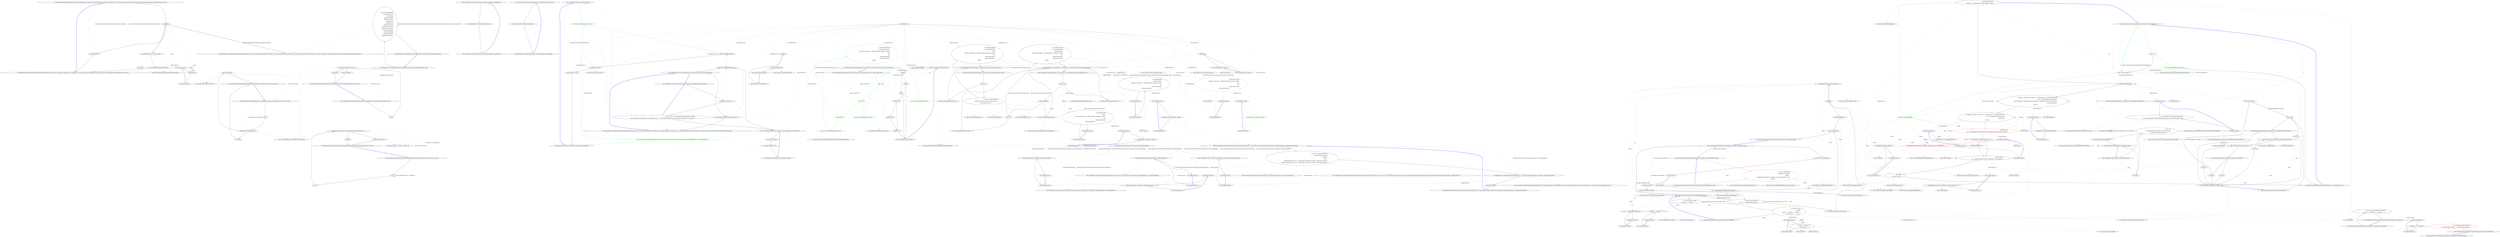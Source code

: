 digraph  {
m0_10 [label="Entry CommandLine.Core.SpecificationExtensions.ThrowingValidate(System.Collections.Generic.IEnumerable<CommandLine.Core.Specification>, System.Collections.Generic.IEnumerable<System.Tuple<System.Func<CommandLine.Core.Specification, bool>, string>>)", span="38-38", cluster="CommandLine.Core.SpecificationExtensions.ThrowingValidate(System.Collections.Generic.IEnumerable<CommandLine.Core.Specification>, System.Collections.Generic.IEnumerable<System.Tuple<System.Func<CommandLine.Core.Specification, bool>, string>>)", file="InstanceBuilder.cs"];
m0_11 [label=guardsLookup, span="40-40", cluster="CommandLine.Core.SpecificationExtensions.ThrowingValidate(System.Collections.Generic.IEnumerable<CommandLine.Core.Specification>, System.Collections.Generic.IEnumerable<System.Tuple<System.Func<CommandLine.Core.Specification, bool>, string>>)", file="InstanceBuilder.cs"];
m0_12 [label="specifications.Any(spec => guard.Item1(spec))", span="42-42", cluster="CommandLine.Core.SpecificationExtensions.ThrowingValidate(System.Collections.Generic.IEnumerable<CommandLine.Core.Specification>, System.Collections.Generic.IEnumerable<System.Tuple<System.Func<CommandLine.Core.Specification, bool>, string>>)", file="InstanceBuilder.cs"];
m0_14 [label="return specifications;", span="48-48", cluster="CommandLine.Core.SpecificationExtensions.ThrowingValidate(System.Collections.Generic.IEnumerable<CommandLine.Core.Specification>, System.Collections.Generic.IEnumerable<System.Tuple<System.Func<CommandLine.Core.Specification, bool>, string>>)", file="InstanceBuilder.cs"];
m0_13 [label="throw new ApplicationException(guard.Item2);", span="44-44", cluster="CommandLine.Core.SpecificationExtensions.ThrowingValidate(System.Collections.Generic.IEnumerable<CommandLine.Core.Specification>, System.Collections.Generic.IEnumerable<System.Tuple<System.Func<CommandLine.Core.Specification, bool>, string>>)", file="InstanceBuilder.cs"];
m0_15 [label="Exit CommandLine.Core.SpecificationExtensions.ThrowingValidate(System.Collections.Generic.IEnumerable<CommandLine.Core.Specification>, System.Collections.Generic.IEnumerable<System.Tuple<System.Func<CommandLine.Core.Specification, bool>, string>>)", span="38-38", cluster="CommandLine.Core.SpecificationExtensions.ThrowingValidate(System.Collections.Generic.IEnumerable<CommandLine.Core.Specification>, System.Collections.Generic.IEnumerable<System.Tuple<System.Func<CommandLine.Core.Specification, bool>, string>>)", file="InstanceBuilder.cs"];
m0_30 [label="Entry System.Func<T1, T2, TResult>.Invoke(T1, T2)", span="0-0", cluster="System.Func<T1, T2, TResult>.Invoke(T1, T2)", file="InstanceBuilder.cs"];
m0_9 [label="Entry CommandLine.Core.OptionSpecification.OptionSpecification(string, string, bool, string, CommandLine.Infrastructure.Maybe<int>, CommandLine.Infrastructure.Maybe<int>, char, CommandLine.Infrastructure.Maybe<object>, System.Type, CommandLine.Core.TargetType, string, string, System.Collections.Generic.IEnumerable<string>)", span="18-18", cluster="CommandLine.Core.OptionSpecification.OptionSpecification(string, string, bool, string, CommandLine.Infrastructure.Maybe<int>, CommandLine.Infrastructure.Maybe<int>, char, CommandLine.Infrastructure.Maybe<object>, System.Type, CommandLine.Core.TargetType, string, string, System.Collections.Generic.IEnumerable<string>)", file="InstanceBuilder.cs"];
m0_22 [label="Entry CommandLine.Core.SpecificationExtensions.HavingRange(CommandLine.Core.Specification, System.Func<int, int, bool>)", span="51-51", cluster="CommandLine.Core.SpecificationExtensions.HavingRange(CommandLine.Core.Specification, System.Func<int, int, bool>)", file="InstanceBuilder.cs"];
m0_23 [label="int min", span="53-53", cluster="CommandLine.Core.SpecificationExtensions.HavingRange(CommandLine.Core.Specification, System.Func<int, int, bool>)", file="InstanceBuilder.cs"];
m0_25 [label="specification.Min.MatchJust(out min) && specification.Max.MatchJust(out max)", span="55-55", cluster="CommandLine.Core.SpecificationExtensions.HavingRange(CommandLine.Core.Specification, System.Func<int, int, bool>)", file="InstanceBuilder.cs"];
m0_26 [label="return predicate(min, max);", span="57-57", cluster="CommandLine.Core.SpecificationExtensions.HavingRange(CommandLine.Core.Specification, System.Func<int, int, bool>)", file="InstanceBuilder.cs"];
m0_24 [label="int max", span="54-54", cluster="CommandLine.Core.SpecificationExtensions.HavingRange(CommandLine.Core.Specification, System.Func<int, int, bool>)", file="InstanceBuilder.cs"];
m0_27 [label="return false;", span="59-59", cluster="CommandLine.Core.SpecificationExtensions.HavingRange(CommandLine.Core.Specification, System.Func<int, int, bool>)", file="InstanceBuilder.cs"];
m0_28 [label="Exit CommandLine.Core.SpecificationExtensions.HavingRange(CommandLine.Core.Specification, System.Func<int, int, bool>)", span="51-51", cluster="CommandLine.Core.SpecificationExtensions.HavingRange(CommandLine.Core.Specification, System.Func<int, int, bool>)", file="InstanceBuilder.cs"];
m0_0 [label="Entry CommandLine.Core.SpecificationExtensions.IsOption(CommandLine.Core.Specification)", span="10-10", cluster="CommandLine.Core.SpecificationExtensions.IsOption(CommandLine.Core.Specification)", file="InstanceBuilder.cs"];
m0_1 [label="return specification.Tag == SpecificationType.Option;", span="12-12", cluster="CommandLine.Core.SpecificationExtensions.IsOption(CommandLine.Core.Specification)", file="InstanceBuilder.cs"];
m0_2 [label="Exit CommandLine.Core.SpecificationExtensions.IsOption(CommandLine.Core.Specification)", span="10-10", cluster="CommandLine.Core.SpecificationExtensions.IsOption(CommandLine.Core.Specification)", file="InstanceBuilder.cs"];
m0_29 [label="Entry CommandLine.Infrastructure.Maybe<T>.MatchJust(out T)", span="31-31", cluster="CommandLine.Infrastructure.Maybe<T>.MatchJust(out T)", file="InstanceBuilder.cs"];
m0_3 [label="Entry CommandLine.Core.SpecificationExtensions.IsValue(CommandLine.Core.Specification)", span="15-15", cluster="CommandLine.Core.SpecificationExtensions.IsValue(CommandLine.Core.Specification)", file="InstanceBuilder.cs"];
m0_4 [label="return specification.Tag == SpecificationType.Value;", span="17-17", cluster="CommandLine.Core.SpecificationExtensions.IsValue(CommandLine.Core.Specification)", file="InstanceBuilder.cs"];
m0_5 [label="Exit CommandLine.Core.SpecificationExtensions.IsValue(CommandLine.Core.Specification)", span="15-15", cluster="CommandLine.Core.SpecificationExtensions.IsValue(CommandLine.Core.Specification)", file="InstanceBuilder.cs"];
m0_18 [label="Entry lambda expression", span="42-42", cluster="lambda expression", file="InstanceBuilder.cs"];
m0_19 [label="guard.Item1(spec)", span="42-42", cluster="lambda expression", file="InstanceBuilder.cs"];
m0_20 [label="Exit lambda expression", span="42-42", cluster="lambda expression", file="InstanceBuilder.cs"];
m0_37 [label="Entry CommandLine.Core.SpecificationExtensions.HavingMax(CommandLine.Core.Specification, System.Func<int, bool>)", span="72-72", cluster="CommandLine.Core.SpecificationExtensions.HavingMax(CommandLine.Core.Specification, System.Func<int, bool>)", file="InstanceBuilder.cs"];
m0_38 [label="int max", span="74-74", cluster="CommandLine.Core.SpecificationExtensions.HavingMax(CommandLine.Core.Specification, System.Func<int, bool>)", file="InstanceBuilder.cs"];
m0_39 [label="specification.Max.MatchJust(out max)", span="75-75", cluster="CommandLine.Core.SpecificationExtensions.HavingMax(CommandLine.Core.Specification, System.Func<int, bool>)", file="InstanceBuilder.cs"];
m0_40 [label="return predicate(max);", span="77-77", cluster="CommandLine.Core.SpecificationExtensions.HavingMax(CommandLine.Core.Specification, System.Func<int, bool>)", file="InstanceBuilder.cs"];
m0_41 [label="return false;", span="79-79", cluster="CommandLine.Core.SpecificationExtensions.HavingMax(CommandLine.Core.Specification, System.Func<int, bool>)", file="InstanceBuilder.cs"];
m0_42 [label="Exit CommandLine.Core.SpecificationExtensions.HavingMax(CommandLine.Core.Specification, System.Func<int, bool>)", span="72-72", cluster="CommandLine.Core.SpecificationExtensions.HavingMax(CommandLine.Core.Specification, System.Func<int, bool>)", file="InstanceBuilder.cs"];
m0_31 [label="Entry CommandLine.Core.SpecificationExtensions.HavingMin(CommandLine.Core.Specification, System.Func<int, bool>)", span="62-62", cluster="CommandLine.Core.SpecificationExtensions.HavingMin(CommandLine.Core.Specification, System.Func<int, bool>)", file="InstanceBuilder.cs"];
m0_32 [label="int min", span="64-64", cluster="CommandLine.Core.SpecificationExtensions.HavingMin(CommandLine.Core.Specification, System.Func<int, bool>)", file="InstanceBuilder.cs"];
m0_33 [label="specification.Min.MatchJust(out min)", span="65-65", cluster="CommandLine.Core.SpecificationExtensions.HavingMin(CommandLine.Core.Specification, System.Func<int, bool>)", file="InstanceBuilder.cs"];
m0_34 [label="return predicate(min);", span="67-67", cluster="CommandLine.Core.SpecificationExtensions.HavingMin(CommandLine.Core.Specification, System.Func<int, bool>)", file="InstanceBuilder.cs"];
m0_35 [label="return false;", span="69-69", cluster="CommandLine.Core.SpecificationExtensions.HavingMin(CommandLine.Core.Specification, System.Func<int, bool>)", file="InstanceBuilder.cs"];
m0_36 [label="Exit CommandLine.Core.SpecificationExtensions.HavingMin(CommandLine.Core.Specification, System.Func<int, bool>)", span="62-62", cluster="CommandLine.Core.SpecificationExtensions.HavingMin(CommandLine.Core.Specification, System.Func<int, bool>)", file="InstanceBuilder.cs"];
m0_17 [label="Entry System.ApplicationException.ApplicationException(string)", span="0-0", cluster="System.ApplicationException.ApplicationException(string)", file="InstanceBuilder.cs"];
m0_16 [label="Entry Unk.Any", span="", cluster="Unk.Any", file="InstanceBuilder.cs"];
m0_6 [label="Entry CommandLine.Core.SpecificationExtensions.WithLongName(CommandLine.Core.OptionSpecification, string)", span="20-20", cluster="CommandLine.Core.SpecificationExtensions.WithLongName(CommandLine.Core.OptionSpecification, string)", file="InstanceBuilder.cs"];
m0_7 [label="return new OptionSpecification(\r\n                specification.ShortName,\r\n                newLongName,\r\n                specification.Required,\r\n                specification.SetName,\r\n                specification.Min,\r\n                specification.Max,\r\n                specification.Separator,\r\n                specification.DefaultValue,\r\n                specification.ConversionType,\r\n                specification.TargetType,\r\n                specification.HelpText,\r\n                specification.MetaValue,\r\n                specification.EnumValues);", span="22-35", cluster="CommandLine.Core.SpecificationExtensions.WithLongName(CommandLine.Core.OptionSpecification, string)", file="InstanceBuilder.cs"];
m0_8 [label="Exit CommandLine.Core.SpecificationExtensions.WithLongName(CommandLine.Core.OptionSpecification, string)", span="20-20", cluster="CommandLine.Core.SpecificationExtensions.WithLongName(CommandLine.Core.OptionSpecification, string)", file="InstanceBuilder.cs"];
m0_21 [label="Entry System.Func<T, TResult>.Invoke(T)", span="0-0", cluster="System.Func<T, TResult>.Invoke(T)", file="InstanceBuilder.cs"];
m0_43 [label=guard, span="", file="InstanceBuilder.cs"];
m1_8 [label="Entry CommandLine.Infrastructure.Maybe.Nothing<T>()", span="63-63", cluster="CommandLine.Infrastructure.Maybe.Nothing<T>()", file="Specification.cs"];
m1_9 [label="Entry System.Collections.Generic.List<T>.List()", span="0-0", cluster="System.Collections.Generic.List<T>.List()", color=green, community=0, file="Specification.cs"];
m1_10 [label="Entry CommandLine.Core.NameLookup.WithSeparator(string, System.Collections.Generic.IEnumerable<CommandLine.Core.OptionSpecification>, System.StringComparer)", span="16-16", cluster="CommandLine.Core.NameLookup.WithSeparator(string, System.Collections.Generic.IEnumerable<CommandLine.Core.OptionSpecification>, System.StringComparer)", color=green, community=0, file="Specification.cs"];
m1_11 [label="Entry Unk.ShouldBeEquivalentTo", span="", cluster="Unk.ShouldBeEquivalentTo", file="Specification.cs"];
m1_12 [label="configuration(settings)", span="41-41", cluster="CommandLine.Parser.Parser(System.Action<CommandLine.ParserSettings>)", file="Specification.cs"];
m1_13 [label="settings.Consumed = true", span="42-42", cluster="CommandLine.Parser.Parser(System.Action<CommandLine.ParserSettings>)", file="Specification.cs"];
m1_14 [label="Exit CommandLine.Parser.Parser(System.Action<CommandLine.ParserSettings>)", span="36-36", cluster="CommandLine.Parser.Parser(System.Action<CommandLine.ParserSettings>)", file="Specification.cs"];
m1_84 [label="Entry CommandLine.Core.Tokenizer.PreprocessDashDash(System.Collections.Generic.IEnumerable<string>, System.Func<System.Collections.Generic.IEnumerable<string>, RailwaySharp.ErrorHandling.Result<System.Collections.Generic.IEnumerable<CommandLine.Core.Token>, CommandLine.Error>>)", span="34-34", cluster="CommandLine.Core.Tokenizer.PreprocessDashDash(System.Collections.Generic.IEnumerable<string>, System.Func<System.Collections.Generic.IEnumerable<string>, RailwaySharp.ErrorHandling.Result<System.Collections.Generic.IEnumerable<CommandLine.Core.Token>, CommandLine.Error>>)", file="Specification.cs"];
m1_20 [label="Entry CommandLine.Parser.~Parser()", span="54-54", cluster="CommandLine.Parser.~Parser()", file="Specification.cs"];
m1_21 [label="Dispose(false)", span="56-56", cluster="CommandLine.Parser.~Parser()", file="Specification.cs"];
m1_22 [label="Exit CommandLine.Parser.~Parser()", span="54-54", cluster="CommandLine.Parser.~Parser()", file="Specification.cs"];
m1_86 [label="Entry CommandLine.Core.Tokenizer.ExplodeOptionList(RailwaySharp.ErrorHandling.Result<System.Collections.Generic.IEnumerable<CommandLine.Core.Token>, CommandLine.Error>, System.Func<string, CSharpx.Maybe<char>>)", span="47-47", cluster="CommandLine.Core.Tokenizer.ExplodeOptionList(RailwaySharp.ErrorHandling.Result<System.Collections.Generic.IEnumerable<CommandLine.Core.Token>, CommandLine.Error>, System.Func<string, CSharpx.Maybe<char>>)", file="Specification.cs"];
m1_58 [label="Entry CommandLine.Parser.ParseArguments(System.Collections.Generic.IEnumerable<string>, params System.Type[])", span="141-141", cluster="CommandLine.Parser.ParseArguments(System.Collections.Generic.IEnumerable<string>, params System.Type[])", file="Specification.cs"];
m1_59 [label="args == null", span="143-143", cluster="CommandLine.Parser.ParseArguments(System.Collections.Generic.IEnumerable<string>, params System.Type[])", color=green, community=0, file="Specification.cs"];
m1_60 [label="throw new ArgumentNullException(''args'');", span="143-143", cluster="CommandLine.Parser.ParseArguments(System.Collections.Generic.IEnumerable<string>, params System.Type[])", color=green, community=0, file="Specification.cs"];
m1_61 [label="types == null", span="144-144", cluster="CommandLine.Parser.ParseArguments(System.Collections.Generic.IEnumerable<string>, params System.Type[])", color=green, community=0, file="Specification.cs"];
m1_62 [label="throw new ArgumentNullException(''types'');", span="144-144", cluster="CommandLine.Parser.ParseArguments(System.Collections.Generic.IEnumerable<string>, params System.Type[])", color=green, community=0, file="Specification.cs"];
m1_63 [label="types.Length == 0", span="145-145", cluster="CommandLine.Parser.ParseArguments(System.Collections.Generic.IEnumerable<string>, params System.Type[])", color=green, community=0, file="Specification.cs"];
m1_64 [label="throw new ArgumentOutOfRangeException(''types'');", span="145-145", cluster="CommandLine.Parser.ParseArguments(System.Collections.Generic.IEnumerable<string>, params System.Type[])", color=green, community=0, file="Specification.cs"];
m1_65 [label="return MakeParserResult(\r\n                () => InstanceChooser.Choose(\r\n                    (arguments, optionSpecs) => Tokenize(arguments, optionSpecs, settings),\r\n                    types,\r\n                    args,\r\n                    settings.NameComparer,\r\n                    settings.ParsingCulture),\r\n                settings);", span="147-154", cluster="CommandLine.Parser.ParseArguments(System.Collections.Generic.IEnumerable<string>, params System.Type[])", color=green, community=0, file="Specification.cs"];
m1_66 [label="Exit CommandLine.Parser.ParseArguments(System.Collections.Generic.IEnumerable<string>, params System.Type[])", span="141-141", cluster="CommandLine.Parser.ParseArguments(System.Collections.Generic.IEnumerable<string>, params System.Type[])", file="Specification.cs"];
m1_16 [label="Entry System.Action<T>.Invoke(T)", span="0-0", cluster="System.Action<T>.Invoke(T)", file="Specification.cs"];
m1_33 [label="Entry Unk.MakeParserResult", span="", cluster="Unk.MakeParserResult", file="Specification.cs"];
m1_3 [label="var result = NameLookup.WithSeparator(''string-seq'', specs, StringComparer.InvariantCulture)", span="22-22", cluster="CommandLine.Tests.Unit.Core.NameLookupTests.Lookup_name_of_sequence_option_with_separator()", file="Specification.cs"];
m1_17 [label="this.settings = settings", span="47-47", cluster="CommandLine.Parser.Parser(CommandLine.ParserSettings)", file="Specification.cs"];
m1_18 [label="this.settings.Consumed = true", span="48-48", cluster="CommandLine.Parser.Parser(CommandLine.ParserSettings)", file="Specification.cs"];
m1_19 [label="Exit CommandLine.Parser.Parser(CommandLine.ParserSettings)", span="45-45", cluster="CommandLine.Parser.Parser(CommandLine.ParserSettings)", file="Specification.cs"];
m1_67 [label="Entry System.ArgumentOutOfRangeException.ArgumentOutOfRangeException(string)", span="0-0", cluster="System.ArgumentOutOfRangeException.ArgumentOutOfRangeException(string)", file="Specification.cs"];
m1_42 [label="Entry CommandLine.Parser.ParseArguments<T>(System.Func<T>, System.Collections.Generic.IEnumerable<string>)", span="112-112", cluster="CommandLine.Parser.ParseArguments<T>(System.Func<T>, System.Collections.Generic.IEnumerable<string>)", file="Specification.cs"];
m1_44 [label="throw new ArgumentNullException(''factory'');", span="115-115", cluster="CommandLine.Parser.ParseArguments<T>(System.Func<T>, System.Collections.Generic.IEnumerable<string>)", file="Specification.cs"];
m1_48 [label="throw new ArgumentNullException(''args'');", span="117-117", cluster="CommandLine.Parser.ParseArguments<T>(System.Func<T>, System.Collections.Generic.IEnumerable<string>)", file="Specification.cs"];
m1_49 [label="return MakeParserResult(\r\n                () => InstanceBuilder.Build(\r\n                    Maybe.Just(factory),\r\n                    (arguments, optionSpecs) => Tokenize(arguments, optionSpecs, settings),\r\n                    args,\r\n                    settings.NameComparer,\r\n                    settings.ParsingCulture),\r\n                settings);", span="119-126", cluster="CommandLine.Parser.ParseArguments<T>(System.Func<T>, System.Collections.Generic.IEnumerable<string>)", file="Specification.cs"];
m1_43 [label="factory == null", span="115-115", cluster="CommandLine.Parser.ParseArguments<T>(System.Func<T>, System.Collections.Generic.IEnumerable<string>)", file="Specification.cs"];
m1_47 [label="args == null", span="117-117", cluster="CommandLine.Parser.ParseArguments<T>(System.Func<T>, System.Collections.Generic.IEnumerable<string>)", file="Specification.cs"];
m1_45 [label="!typeof(T).IsMutable()", span="116-116", cluster="CommandLine.Parser.ParseArguments<T>(System.Func<T>, System.Collections.Generic.IEnumerable<string>)", file="Specification.cs"];
m1_46 [label="throw new ArgumentException(''factory'');", span="116-116", cluster="CommandLine.Parser.ParseArguments<T>(System.Func<T>, System.Collections.Generic.IEnumerable<string>)", file="Specification.cs"];
m1_50 [label="Exit CommandLine.Parser.ParseArguments<T>(System.Func<T>, System.Collections.Generic.IEnumerable<string>)", span="112-112", cluster="CommandLine.Parser.ParseArguments<T>(System.Func<T>, System.Collections.Generic.IEnumerable<string>)", file="Specification.cs"];
m1_100 [label="Entry CommandLine.Core.NameLookup.HavingSeparator(string, System.Collections.Generic.IEnumerable<CommandLine.Core.OptionSpecification>, System.StringComparer)", span="16-16", cluster="CommandLine.Core.NameLookup.HavingSeparator(string, System.Collections.Generic.IEnumerable<CommandLine.Core.OptionSpecification>, System.StringComparer)", file="Specification.cs"];
m1_51 [label="Entry System.ArgumentException.ArgumentException(string)", span="0-0", cluster="System.ArgumentException.ArgumentException(string)", file="Specification.cs"];
m1_4 [label="expected.ShouldBeEquivalentTo(result)", span="25-25", cluster="CommandLine.Tests.Unit.Core.NameLookupTests.Lookup_name_of_sequence_option_with_separator()", file="Specification.cs"];
m1_93 [label="Entry CommandLine.Core.NameLookup.Contains(string, System.Collections.Generic.IEnumerable<CommandLine.Core.OptionSpecification>, System.StringComparer)", span="11-11", cluster="CommandLine.Core.NameLookup.Contains(string, System.Collections.Generic.IEnumerable<CommandLine.Core.OptionSpecification>, System.StringComparer)", file="Specification.cs"];
m1_5 [label="Exit CommandLine.Tests.Unit.Core.NameLookupTests.Lookup_name_of_sequence_option_with_separator()", span="14-14", cluster="CommandLine.Tests.Unit.Core.NameLookupTests.Lookup_name_of_sequence_option_with_separator()", file="Specification.cs"];
m1_6 [label="Entry CommandLine.Infrastructure.Maybe.Just<T>(T)", span="68-68", cluster="CommandLine.Infrastructure.Maybe.Just<T>(T)", file="Specification.cs"];
m1_7 [label="Entry CommandLine.Core.OptionSpecification.OptionSpecification(string, string, bool, string, CommandLine.Infrastructure.Maybe<int>, CommandLine.Infrastructure.Maybe<int>, char, CommandLine.Infrastructure.Maybe<object>, System.Type, string, string, System.Collections.Generic.IEnumerable<string>)", span="17-17", cluster="CommandLine.Core.OptionSpecification.OptionSpecification(string, string, bool, string, CommandLine.Infrastructure.Maybe<int>, CommandLine.Infrastructure.Maybe<int>, char, CommandLine.Infrastructure.Maybe<object>, System.Type, string, string, System.Collections.Generic.IEnumerable<string>)", file="Specification.cs"];
m1_31 [label="Entry CSharpx.Maybe.Just<T>(T)", span="80-80", cluster="CSharpx.Maybe.Just<T>(T)", file="Specification.cs"];
m1_0 [label="Entry CommandLine.Tests.Unit.Core.NameLookupTests.Lookup_name_of_sequence_option_with_separator()", span="14-14", cluster="CommandLine.Tests.Unit.Core.NameLookupTests.Lookup_name_of_sequence_option_with_separator()", file="Specification.cs"];
m1_68 [label="Entry lambda expression", span="148-153", cluster="lambda expression", file="Specification.cs"];
m1_69 [label="InstanceChooser.Choose(\r\n                    (arguments, optionSpecs) => Tokenize(arguments, optionSpecs, settings),\r\n                    types,\r\n                    args,\r\n                    settings.NameComparer,\r\n                    settings.ParsingCulture)", span="148-153", cluster="lambda expression", color=green, community=0, file="Specification.cs"];
m1_70 [label="Exit lambda expression", span="148-153", cluster="lambda expression", file="Specification.cs"];
m1_72 [label="Entry lambda expression", span="149-149", cluster="lambda expression", file="Specification.cs"];
m1_73 [label="Tokenize(arguments, optionSpecs, settings)", span="149-149", cluster="lambda expression", color=green, community=0, file="Specification.cs"];
m1_74 [label="Exit lambda expression", span="149-149", cluster="lambda expression", file="Specification.cs"];
m1_35 [label="InstanceBuilder.Build(\r\n                    factory,\r\n                    (arguments, optionSpecs) => Tokenize(arguments, optionSpecs, settings),\r\n                    args,\r\n                    settings.NameComparer,\r\n                    settings.ParsingCulture)", span="93-98", cluster="lambda expression", file="Specification.cs"];
m1_39 [label="Tokenize(arguments, optionSpecs, settings)", span="95-95", cluster="lambda expression", file="Specification.cs"];
m1_53 [label="InstanceBuilder.Build(\r\n                    Maybe.Just(factory),\r\n                    (arguments, optionSpecs) => Tokenize(arguments, optionSpecs, settings),\r\n                    args,\r\n                    settings.NameComparer,\r\n                    settings.ParsingCulture)", span="120-125", cluster="lambda expression", file="Specification.cs"];
m1_56 [label="Tokenize(arguments, optionSpecs, settings)", span="122-122", cluster="lambda expression", file="Specification.cs"];
m1_88 [label="Tokenizer.Tokenize(args, name => NameLookup.Contains(name, optionSpecs, settings.NameComparer))", span="176-176", cluster="lambda expression", file="Specification.cs"];
m1_91 [label="NameLookup.Contains(name, optionSpecs, settings.NameComparer)", span="176-176", cluster="lambda expression", file="Specification.cs"];
m1_95 [label="NameLookup.Contains(name, optionSpecs, settings.NameComparer)", span="177-177", cluster="lambda expression", file="Specification.cs"];
m1_98 [label="NameLookup.HavingSeparator(name, optionSpecs, settings.NameComparer)", span="178-178", cluster="lambda expression", file="Specification.cs"];
m1_1 [label="var expected = Maybe.Just(''.'')", span="17-17", cluster="CommandLine.Tests.Unit.Core.NameLookupTests.Lookup_name_of_sequence_option_with_separator()", file="Specification.cs"];
m1_34 [label="Entry lambda expression", span="93-98", cluster="lambda expression", file="Specification.cs"];
m1_36 [label="Exit lambda expression", span="93-98", cluster="lambda expression", file="Specification.cs"];
m1_38 [label="Entry lambda expression", span="95-95", cluster="lambda expression", file="Specification.cs"];
m1_40 [label="Exit lambda expression", span="95-95", cluster="lambda expression", file="Specification.cs"];
m1_52 [label="Entry lambda expression", span="120-125", cluster="lambda expression", file="Specification.cs"];
m1_54 [label="Exit lambda expression", span="120-125", cluster="lambda expression", file="Specification.cs"];
m1_55 [label="Entry lambda expression", span="122-122", cluster="lambda expression", file="Specification.cs"];
m1_57 [label="Exit lambda expression", span="122-122", cluster="lambda expression", file="Specification.cs"];
m1_87 [label="Entry lambda expression", span="175-176", cluster="lambda expression", file="Specification.cs"];
m1_94 [label="Entry lambda expression", span="177-177", cluster="lambda expression", file="Specification.cs"];
m1_89 [label="Exit lambda expression", span="175-176", cluster="lambda expression", file="Specification.cs"];
m1_90 [label="Entry lambda expression", span="176-176", cluster="lambda expression", file="Specification.cs"];
m1_92 [label="Exit lambda expression", span="176-176", cluster="lambda expression", file="Specification.cs"];
m1_96 [label="Exit lambda expression", span="177-177", cluster="lambda expression", file="Specification.cs"];
m1_97 [label="Entry lambda expression", span="178-178", cluster="lambda expression", file="Specification.cs"];
m1_99 [label="Exit lambda expression", span="178-178", cluster="lambda expression", file="Specification.cs"];
m1_2 [label="var specs = new[] { new OptionSpecification(string.Empty, ''string-seq'',\r\n                false, string.Empty, Maybe.Nothing<int>(), Maybe.Nothing<int>(), '.', null, typeof(IEnumerable<string>), string.Empty, string.Empty, new List<string>())}", span="18-19", cluster="CommandLine.Tests.Unit.Core.NameLookupTests.Lookup_name_of_sequence_option_with_separator()", file="Specification.cs"];
m1_85 [label="Entry CommandLine.Core.Tokenizer.Tokenize(System.Collections.Generic.IEnumerable<string>, System.Func<string, bool>)", span="14-14", cluster="CommandLine.Core.Tokenizer.Tokenize(System.Collections.Generic.IEnumerable<string>, System.Func<string, bool>)", file="Specification.cs"];
m1_79 [label="Entry System.GC.SuppressFinalize(object)", span="0-0", cluster="System.GC.SuppressFinalize(object)", file="Specification.cs"];
m1_32 [label="Entry CSharpx.Maybe.Nothing<T>()", span="75-75", cluster="CSharpx.Maybe.Nothing<T>()", file="Specification.cs"];
m1_137 [label="Entry CommandLine.ParserSettings.Dispose()", span="119-119", cluster="CommandLine.ParserSettings.Dispose()", file="Specification.cs"];
m1_30 [label="Entry System.Type.IsMutable()", span="115-115", cluster="System.Type.IsMutable()", file="Specification.cs"];
m1_75 [label="Entry CommandLine.Parser.Dispose()", span="160-160", cluster="CommandLine.Parser.Dispose()", file="Specification.cs"];
m1_76 [label="Dispose(true)", span="162-162", cluster="CommandLine.Parser.Dispose()", file="Specification.cs"];
m1_77 [label="GC.SuppressFinalize(this)", span="164-164", cluster="CommandLine.Parser.Dispose()", file="Specification.cs"];
m1_78 [label="Exit CommandLine.Parser.Dispose()", span="160-160", cluster="CommandLine.Parser.Dispose()", file="Specification.cs"];
m1_71 [label="Entry Unk.Choose", span="", cluster="Unk.Choose", file="Specification.cs"];
m1_24 [label="Entry CommandLine.Parser.ParseArguments<T>(System.Collections.Generic.IEnumerable<string>)", span="84-84", cluster="CommandLine.Parser.ParseArguments<T>(System.Collections.Generic.IEnumerable<string>)", file="Specification.cs"];
m1_26 [label="throw new ArgumentNullException(''args'');", span="86-86", cluster="CommandLine.Parser.ParseArguments<T>(System.Collections.Generic.IEnumerable<string>)", file="Specification.cs"];
m1_28 [label="return MakeParserResult(\r\n                () => InstanceBuilder.Build(\r\n                    factory,\r\n                    (arguments, optionSpecs) => Tokenize(arguments, optionSpecs, settings),\r\n                    args,\r\n                    settings.NameComparer,\r\n                    settings.ParsingCulture),\r\n                settings);", span="92-99", cluster="CommandLine.Parser.ParseArguments<T>(System.Collections.Generic.IEnumerable<string>)", file="Specification.cs"];
m1_25 [label="args == null", span="86-86", cluster="CommandLine.Parser.ParseArguments<T>(System.Collections.Generic.IEnumerable<string>)", file="Specification.cs"];
m1_27 [label="var factory = typeof(T).IsMutable()\r\n                ? Maybe.Just<Func<T>>(Activator.CreateInstance<T>)\r\n                : Maybe.Nothing<Func<T>>()", span="88-90", cluster="CommandLine.Parser.ParseArguments<T>(System.Collections.Generic.IEnumerable<string>)", file="Specification.cs"];
m1_29 [label="Exit CommandLine.Parser.ParseArguments<T>(System.Collections.Generic.IEnumerable<string>)", span="84-84", cluster="CommandLine.Parser.ParseArguments<T>(System.Collections.Generic.IEnumerable<string>)", file="Specification.cs"];
m1_41 [label="Entry CommandLine.Parser.Tokenize(System.Collections.Generic.IEnumerable<string>, System.Collections.Generic.IEnumerable<CommandLine.Core.OptionSpecification>, CommandLine.ParserSettings)", span="167-167", cluster="CommandLine.Parser.Tokenize(System.Collections.Generic.IEnumerable<string>, System.Collections.Generic.IEnumerable<CommandLine.Core.OptionSpecification>, CommandLine.ParserSettings)", file="Specification.cs"];
m1_80 [label="var tokens = settings.EnableDashDash\r\n                ? Tokenizer.PreprocessDashDash(\r\n                        arguments,\r\n                        args =>\r\n                            Tokenizer.Tokenize(args, name => NameLookup.Contains(name, optionSpecs, settings.NameComparer)))\r\n                : Tokenizer.Tokenize(arguments, name => NameLookup.Contains(name, optionSpecs, settings.NameComparer))", span="172-177", cluster="CommandLine.Parser.Tokenize(System.Collections.Generic.IEnumerable<string>, System.Collections.Generic.IEnumerable<CommandLine.Core.OptionSpecification>, CommandLine.ParserSettings)", file="Specification.cs"];
m1_81 [label="var explodedTokens = Tokenizer.ExplodeOptionList(tokens, name => NameLookup.HavingSeparator(name, optionSpecs, settings.NameComparer))", span="178-178", cluster="CommandLine.Parser.Tokenize(System.Collections.Generic.IEnumerable<string>, System.Collections.Generic.IEnumerable<CommandLine.Core.OptionSpecification>, CommandLine.ParserSettings)", file="Specification.cs"];
m1_82 [label="return explodedTokens;", span="179-179", cluster="CommandLine.Parser.Tokenize(System.Collections.Generic.IEnumerable<string>, System.Collections.Generic.IEnumerable<CommandLine.Core.OptionSpecification>, CommandLine.ParserSettings)", file="Specification.cs"];
m1_83 [label="Exit CommandLine.Parser.Tokenize(System.Collections.Generic.IEnumerable<string>, System.Collections.Generic.IEnumerable<CommandLine.Core.OptionSpecification>, CommandLine.ParserSettings)", span="167-167", cluster="CommandLine.Parser.Tokenize(System.Collections.Generic.IEnumerable<string>, System.Collections.Generic.IEnumerable<CommandLine.Core.OptionSpecification>, CommandLine.ParserSettings)", file="Specification.cs"];
m1_23 [label="Entry CommandLine.Parser.Dispose(bool)", span="213-213", cluster="CommandLine.Parser.Dispose(bool)", file="Specification.cs"];
m1_130 [label=disposed, span="215-215", cluster="CommandLine.Parser.Dispose(bool)", file="Specification.cs"];
m1_133 [label="settings != null", span="222-222", cluster="CommandLine.Parser.Dispose(bool)", file="Specification.cs"];
m1_134 [label="settings.Dispose()", span="224-224", cluster="CommandLine.Parser.Dispose(bool)", file="Specification.cs"];
m1_135 [label="disposed = true", span="227-227", cluster="CommandLine.Parser.Dispose(bool)", file="Specification.cs"];
m1_131 [label="return;", span="217-217", cluster="CommandLine.Parser.Dispose(bool)", file="Specification.cs"];
m1_132 [label=disposing, span="220-220", cluster="CommandLine.Parser.Dispose(bool)", file="Specification.cs"];
m1_136 [label="Exit CommandLine.Parser.Dispose(bool)", span="213-213", cluster="CommandLine.Parser.Dispose(bool)", file="Specification.cs"];
m1_15 [label="Entry System.ArgumentNullException.ArgumentNullException(string)", span="0-0", cluster="System.ArgumentNullException.ArgumentNullException(string)", file="Specification.cs"];
m1_37 [label="Entry Unk.Build", span="", cluster="Unk.Build", file="Specification.cs"];
m1_138 [label="CommandLine.Parser", span="", file="Specification.cs"];
m1_143 [label="System.Collections.Generic.IEnumerable<string>", span="", file="Specification.cs"];
m1_144 [label="params System.Type[]", span="", file="Specification.cs"];
m1_139 [label="System.Collections.Generic.IEnumerable<string>", span="", file="Specification.cs"];
m1_140 [label=factory, span="", file="Specification.cs"];
m1_141 [label="System.Func<T>", span="", file="Specification.cs"];
m1_142 [label="System.Collections.Generic.IEnumerable<string>", span="", file="Specification.cs"];
m1_145 [label="System.Collections.Generic.IEnumerable<CommandLine.Core.OptionSpecification>", span="", file="Specification.cs"];
m1_146 [label="CommandLine.ParserSettings", span="", file="Specification.cs"];
m2_18 [label="Entry System.Type.GetVerbSpecification()", span="27-27", cluster="System.Type.GetVerbSpecification()", file="UnParserExtensions.cs"];
m2_35 [label="Entry System.Text.StringBuilder.Append(char)", span="0-0", cluster="System.Text.StringBuilder.Append(char)", file="UnParserExtensions.cs"];
m2_93 [label="Entry Unk.doubQt", span="", cluster="Unk.doubQt", file="UnParserExtensions.cs"];
m2_115 [label="Entry CommandLine.Infrastructure.FSharpOptionHelper.IsSome(object)", span="52-52", cluster="CommandLine.Infrastructure.FSharpOptionHelper.IsSome(object)", file="UnParserExtensions.cs"];
m2_95 [label="Entry CommandLine.UnParserExtensions.SeperatorOrSpace(CommandLine.Core.Specification)", span="95-95", cluster="CommandLine.UnParserExtensions.SeperatorOrSpace(CommandLine.Core.Specification)", file="UnParserExtensions.cs"];
m2_96 [label="return (spec as OptionSpecification).ToMaybe()\r\n                .Return(o => o.Separator != '\0' ? o.Separator : ' ', ' ');", span="97-98", cluster="CommandLine.UnParserExtensions.SeperatorOrSpace(CommandLine.Core.Specification)", file="UnParserExtensions.cs"];
m2_97 [label="Exit CommandLine.UnParserExtensions.SeperatorOrSpace(CommandLine.Core.Specification)", span="95-95", cluster="CommandLine.UnParserExtensions.SeperatorOrSpace(CommandLine.Core.Specification)", file="UnParserExtensions.cs"];
m2_57 [label="Entry CommandLine.UnParserExtensions.FormatValue(CommandLine.Core.Specification, object)", span="63-63", cluster="CommandLine.UnParserExtensions.FormatValue(CommandLine.Core.Specification, object)", file="UnParserExtensions.cs"];
m2_58 [label="var builder = new StringBuilder()", span="65-65", cluster="CommandLine.UnParserExtensions.FormatValue(CommandLine.Core.Specification, object)", file="UnParserExtensions.cs"];
m2_59 [label="spec.TargetType", span="66-66", cluster="CommandLine.UnParserExtensions.FormatValue(CommandLine.Core.Specification, object)", file="UnParserExtensions.cs"];
m2_61 [label="builder.Append(FormatWithQuotesIfString(value))", span="69-69", cluster="CommandLine.UnParserExtensions.FormatValue(CommandLine.Core.Specification, object)", file="UnParserExtensions.cs"];
m2_63 [label="var sep = spec.SeperatorOrSpace()", span="72-72", cluster="CommandLine.UnParserExtensions.FormatValue(CommandLine.Core.Specification, object)", file="UnParserExtensions.cs"];
m2_65 [label="var e = ((IEnumerable)value).GetEnumerator()", span="75-75", cluster="CommandLine.UnParserExtensions.FormatValue(CommandLine.Core.Specification, object)", file="UnParserExtensions.cs"];
m2_67 [label="builder.Append(format(e.Current)).Append(sep)", span="77-77", cluster="CommandLine.UnParserExtensions.FormatValue(CommandLine.Core.Specification, object)", file="UnParserExtensions.cs"];
m2_68 [label="builder.TrimEndIfMatch(' ')", span="78-78", cluster="CommandLine.UnParserExtensions.FormatValue(CommandLine.Core.Specification, object)", file="UnParserExtensions.cs"];
m2_69 [label="return builder.ToString();", span="81-81", cluster="CommandLine.UnParserExtensions.FormatValue(CommandLine.Core.Specification, object)", file="UnParserExtensions.cs"];
m2_60 [label="TargetType.Scalar", span="68-68", cluster="CommandLine.UnParserExtensions.FormatValue(CommandLine.Core.Specification, object)", file="UnParserExtensions.cs"];
m2_62 [label="TargetType.Sequence", span="71-71", cluster="CommandLine.UnParserExtensions.FormatValue(CommandLine.Core.Specification, object)", file="UnParserExtensions.cs"];
m2_64 [label="Func<object, object> format = v\r\n                        => sep == ' ' ? FormatWithQuotesIfString(v) : v", span="73-74", cluster="CommandLine.UnParserExtensions.FormatValue(CommandLine.Core.Specification, object)", file="UnParserExtensions.cs"];
m2_66 [label="e.MoveNext()", span="76-76", cluster="CommandLine.UnParserExtensions.FormatValue(CommandLine.Core.Specification, object)", file="UnParserExtensions.cs"];
m2_70 [label="Exit CommandLine.UnParserExtensions.FormatValue(CommandLine.Core.Specification, object)", span="63-63", cluster="CommandLine.UnParserExtensions.FormatValue(CommandLine.Core.Specification, object)", file="UnParserExtensions.cs"];
m2_74 [label="Entry System.Collections.IEnumerable.GetEnumerator()", span="0-0", cluster="System.Collections.IEnumerable.GetEnumerator()", file="UnParserExtensions.cs"];
m2_26 [label="Entry Unk.Any", span="", cluster="Unk.Any", file="UnParserExtensions.cs"];
m2_21 [label="Entry object.IsEmpty()", span="127-127", cluster="object.IsEmpty()", file="UnParserExtensions.cs"];
m2_76 [label="Entry System.Func<T, TResult>.Invoke(T)", span="0-0", cluster="System.Func<T, TResult>.Invoke(T)", file="UnParserExtensions.cs"];
m2_117 [label="Entry CommandLine.UnParserExtensions.IsEmpty(object)", span="127-127", cluster="CommandLine.UnParserExtensions.IsEmpty(object)", file="UnParserExtensions.cs"];
m2_118 [label="value == null", span="129-129", cluster="CommandLine.UnParserExtensions.IsEmpty(object)", file="UnParserExtensions.cs"];
m2_120 [label="ReflectionHelper.IsFSharpOptionType(value.GetType()) && !FSharpOptionHelper.IsSome(value)", span="130-130", cluster="CommandLine.UnParserExtensions.IsEmpty(object)", file="UnParserExtensions.cs"];
m2_122 [label="value is ValueType && value.Equals(value.GetType().GetDefaultValue())", span="131-131", cluster="CommandLine.UnParserExtensions.IsEmpty(object)", file="UnParserExtensions.cs"];
m2_124 [label="value is string && ((string)value).Length == 0", span="132-132", cluster="CommandLine.UnParserExtensions.IsEmpty(object)", file="UnParserExtensions.cs"];
m2_126 [label="value is IEnumerable && !((IEnumerable)value).GetEnumerator().MoveNext()", span="133-133", cluster="CommandLine.UnParserExtensions.IsEmpty(object)", file="UnParserExtensions.cs"];
m2_119 [label="return true;", span="129-129", cluster="CommandLine.UnParserExtensions.IsEmpty(object)", file="UnParserExtensions.cs"];
m2_121 [label="return true;", span="130-130", cluster="CommandLine.UnParserExtensions.IsEmpty(object)", file="UnParserExtensions.cs"];
m2_123 [label="return true;", span="131-131", cluster="CommandLine.UnParserExtensions.IsEmpty(object)", file="UnParserExtensions.cs"];
m2_125 [label="return true;", span="132-132", cluster="CommandLine.UnParserExtensions.IsEmpty(object)", file="UnParserExtensions.cs"];
m2_127 [label="return true;", span="133-133", cluster="CommandLine.UnParserExtensions.IsEmpty(object)", file="UnParserExtensions.cs"];
m2_128 [label="return false;", span="134-134", cluster="CommandLine.UnParserExtensions.IsEmpty(object)", file="UnParserExtensions.cs"];
m2_129 [label="Exit CommandLine.UnParserExtensions.IsEmpty(object)", span="127-127", cluster="CommandLine.UnParserExtensions.IsEmpty(object)", file="UnParserExtensions.cs"];
m2_23 [label="Entry Unk.Where", span="", cluster="Unk.Where", file="UnParserExtensions.cs"];
m2_88 [label="Entry string.Replace(string, string)", span="0-0", cluster="string.Replace(string, string)", file="UnParserExtensions.cs"];
m2_101 [label="Entry CommandLine.UnParserExtensions.FormatOption(CommandLine.Core.OptionSpecification, object)", span="101-101", cluster="CommandLine.UnParserExtensions.FormatOption(CommandLine.Core.OptionSpecification, object)", file="UnParserExtensions.cs"];
m2_102 [label="return new StringBuilder()\r\n                    .Append(spec.FormatName())\r\n                    .Append(' ')\r\n                    .AppendWhen(spec.TargetType != TargetType.Switch, FormatValue(spec, value))\r\n                .ToString();", span="103-107", cluster="CommandLine.UnParserExtensions.FormatOption(CommandLine.Core.OptionSpecification, object)", color=red, community=0, file="UnParserExtensions.cs"];
m2_103 [label="Exit CommandLine.UnParserExtensions.FormatOption(CommandLine.Core.OptionSpecification, object)", span="101-101", cluster="CommandLine.UnParserExtensions.FormatOption(CommandLine.Core.OptionSpecification, object)", file="UnParserExtensions.cs"];
m2_0 [label="Entry CommandLine.UnParserExtensions.FormatCommandLine<T>(CommandLine.Parser, T)", span="24-24", cluster="CommandLine.UnParserExtensions.FormatCommandLine<T>(CommandLine.Parser, T)", file="UnParserExtensions.cs"];
m2_1 [label="options == null", span="26-26", cluster="CommandLine.UnParserExtensions.FormatCommandLine<T>(CommandLine.Parser, T)", color=green, community=0, file="UnParserExtensions.cs"];
m2_2 [label="throw new ArgumentNullException(''options'');", span="26-26", cluster="CommandLine.UnParserExtensions.FormatCommandLine<T>(CommandLine.Parser, T)", color=green, community=0, file="UnParserExtensions.cs"];
m2_3 [label="var type = options.GetType()", span="28-28", cluster="CommandLine.UnParserExtensions.FormatCommandLine<T>(CommandLine.Parser, T)", color=green, community=0, file="UnParserExtensions.cs"];
m2_4 [label="var builder = new StringBuilder()", span="29-29", cluster="CommandLine.UnParserExtensions.FormatCommandLine<T>(CommandLine.Parser, T)", color=green, community=0, file="UnParserExtensions.cs"];
m2_5 [label="type.GetVerbSpecification()\r\n                .Return(verb => builder.Append(verb.Name).Append(' '), builder)", span="31-32", cluster="CommandLine.UnParserExtensions.FormatCommandLine<T>(CommandLine.Parser, T)", file="UnParserExtensions.cs"];
m2_20 [label="Entry System.Type.GetSpecifications<T>(System.Func<System.Reflection.PropertyInfo, T>)", span="16-16", cluster="System.Type.GetSpecifications<T>(System.Func<System.Reflection.PropertyInfo, T>)", file="UnParserExtensions.cs"];
m2_92 [label="Entry Unk.Contains", span="", cluster="Unk.Contains", file="UnParserExtensions.cs"];
m2_83 [label="Entry T.ToMaybe<T>()", span="249-249", cluster="T.ToMaybe<T>()", file="UnParserExtensions.cs"];
m2_87 [label="Entry string.Contains(string)", span="0-0", cluster="string.Contains(string)", file="UnParserExtensions.cs"];
m2_16 [label="Entry object.GetType()", span="0-0", cluster="object.GetType()", file="UnParserExtensions.cs"];
m2_98 [label="Entry lambda expression", span="98-98", cluster="lambda expression", file="UnParserExtensions.cs"];
m2_37 [label="new { Specification = Specification.FromProperty(pi),\r\n                            Value = pi.GetValue(options, null).NormalizeValue(), PropertyValue = pi.GetValue(options, null) }", span="37-38", cluster="lambda expression", file="UnParserExtensions.cs"];
m2_32 [label="builder.Append(verb.Name).Append(' ')", span="32-32", cluster="lambda expression", file="UnParserExtensions.cs"];
m2_49 [label="builder.Append(FormatOption((OptionSpecification)opt.Specification, opt.Value)).Append(' ')", span="53-53", cluster="lambda expression", color=red, community=0, file="UnParserExtensions.cs"];
m2_54 [label="builder.Append(FormatValue(val.Specification, val.Value)).Append(' ')", span="57-57", cluster="lambda expression", file="UnParserExtensions.cs"];
m2_31 [label="Entry lambda expression", span="32-32", cluster="lambda expression", file="UnParserExtensions.cs"];
m2_36 [label="Entry lambda expression", span="37-38", cluster="lambda expression", file="UnParserExtensions.cs"];
m2_42 [label="Entry lambda expression", span="42-42", cluster="lambda expression", file="UnParserExtensions.cs"];
m2_45 [label="Entry lambda expression", span="47-47", cluster="lambda expression", file="UnParserExtensions.cs"];
m2_48 [label="Entry lambda expression", span="53-53", cluster="lambda expression", file="UnParserExtensions.cs"];
m2_53 [label="Entry lambda expression", span="57-57", cluster="lambda expression", file="UnParserExtensions.cs"];
m2_33 [label="Exit lambda expression", span="32-32", cluster="lambda expression", file="UnParserExtensions.cs"];
m2_38 [label="Exit lambda expression", span="37-38", cluster="lambda expression", file="UnParserExtensions.cs"];
m2_43 [label="i.Specification.Tag == SpecificationType.Option", span="42-42", cluster="lambda expression", file="UnParserExtensions.cs"];
m2_44 [label="Exit lambda expression", span="42-42", cluster="lambda expression", file="UnParserExtensions.cs"];
m2_46 [label="i.Specification.Tag == SpecificationType.Value", span="47-47", cluster="lambda expression", file="UnParserExtensions.cs"];
m2_47 [label="Exit lambda expression", span="47-47", cluster="lambda expression", file="UnParserExtensions.cs"];
m2_50 [label="Exit lambda expression", span="53-53", cluster="lambda expression", file="UnParserExtensions.cs"];
m2_55 [label="Exit lambda expression", span="57-57", cluster="lambda expression", file="UnParserExtensions.cs"];
m2_78 [label="sep == ' ' ? FormatWithQuotesIfString(v) : v", span="74-74", cluster="lambda expression", file="UnParserExtensions.cs"];
m2_77 [label="Entry lambda expression", span="73-74", cluster="lambda expression", file="UnParserExtensions.cs"];
m2_79 [label="Exit lambda expression", span="73-74", cluster="lambda expression", file="UnParserExtensions.cs"];
m2_85 [label="v.Contains(''\'''') ? v.Replace(''\'''', ''\\\'''') : v", span="87-87", cluster="lambda expression", file="UnParserExtensions.cs"];
m2_90 [label="v.Contains(' ') || v.Contains(''\'''')\r\n                    ? ''\''''.JoinTo(doubQt(v), ''\'''') : v", span="91-92", cluster="lambda expression", file="UnParserExtensions.cs"];
m2_89 [label="Entry lambda expression", span="91-92", cluster="lambda expression", file="UnParserExtensions.cs"];
m2_84 [label="Entry lambda expression", span="86-87", cluster="lambda expression", file="UnParserExtensions.cs"];
m2_86 [label="Exit lambda expression", span="86-87", cluster="lambda expression", file="UnParserExtensions.cs"];
m2_91 [label="Exit lambda expression", span="91-92", cluster="lambda expression", file="UnParserExtensions.cs"];
m2_99 [label="o.Separator != '\0' ? o.Separator : ' '", span="98-98", cluster="lambda expression", file="UnParserExtensions.cs"];
m2_100 [label="Exit lambda expression", span="98-98", cluster="lambda expression", file="UnParserExtensions.cs"];
m2_105 [label="Entry System.Text.StringBuilder.AppendWhen(bool, params string[])", span="9-9", cluster="System.Text.StringBuilder.AppendWhen(bool, params string[])", file="UnParserExtensions.cs"];
m2_30 [label="Entry string.TrimEnd(params char[])", span="0-0", cluster="string.TrimEnd(params char[])", file="UnParserExtensions.cs"];
m2_28 [label="Entry System.Text.StringBuilder.TrimEndIfMatch(char)", span="87-87", cluster="System.Text.StringBuilder.TrimEndIfMatch(char)", file="UnParserExtensions.cs"];
m2_114 [label="Entry CommandLine.Infrastructure.ReflectionHelper.IsFSharpOptionType(System.Type)", span="35-35", cluster="CommandLine.Infrastructure.ReflectionHelper.IsFSharpOptionType(System.Type)", file="UnParserExtensions.cs"];
m2_27 [label="Entry System.Text.StringBuilder.TrailingSpaces()", span="95-95", cluster="System.Text.StringBuilder.TrailingSpaces()", file="UnParserExtensions.cs"];
m2_34 [label="Entry Unk.Append", span="", cluster="Unk.Append", file="UnParserExtensions.cs"];
m2_130 [label="Entry System.Type.GetDefaultValue()", span="119-119", cluster="System.Type.GetDefaultValue()", file="UnParserExtensions.cs"];
m2_56 [label="Entry Unk.FormatValue", span="", cluster="Unk.FormatValue", file="UnParserExtensions.cs"];
m2_22 [label="Entry Unk.Memorize", span="", cluster="Unk.Memorize", file="UnParserExtensions.cs"];
m2_51 [label="Entry Unk.FormatOption", span="", cluster="Unk.FormatOption", file="UnParserExtensions.cs"];
m2_24 [label="Entry Unk.UniqueName", span="", cluster="Unk.UniqueName", file="UnParserExtensions.cs"];
m2_116 [label="Entry CommandLine.Infrastructure.FSharpOptionHelper.ValueOf(object)", span="39-39", cluster="CommandLine.Infrastructure.FSharpOptionHelper.ValueOf(object)", file="UnParserExtensions.cs"];
m2_94 [label="Entry string.JoinTo(params string[])", span="45-45", cluster="string.JoinTo(params string[])", file="UnParserExtensions.cs"];
m2_41 [label="Entry object.NormalizeValue()", span="116-116", cluster="object.NormalizeValue()", file="UnParserExtensions.cs"];
m2_19 [label="Entry Unk.Return", span="", cluster="Unk.Return", file="UnParserExtensions.cs"];
m2_29 [label="Entry System.Text.StringBuilder.ToString()", span="0-0", cluster="System.Text.StringBuilder.ToString()", file="UnParserExtensions.cs"];
m2_73 [label="Entry CommandLine.Core.Specification.SeperatorOrSpace()", span="95-95", cluster="CommandLine.Core.Specification.SeperatorOrSpace()", file="UnParserExtensions.cs"];
m2_52 [label="Entry System.Text.StringBuilder.Append(string)", span="0-0", cluster="System.Text.StringBuilder.Append(string)", file="UnParserExtensions.cs"];
m2_104 [label="Entry CommandLine.Core.OptionSpecification.FormatName()", span="110-110", cluster="CommandLine.Core.OptionSpecification.FormatName()", file="UnParserExtensions.cs"];
m2_71 [label="Entry CommandLine.UnParserExtensions.FormatWithQuotesIfString(object)", span="84-84", cluster="CommandLine.UnParserExtensions.FormatWithQuotesIfString(object)", file="UnParserExtensions.cs"];
m2_80 [label="Func<string, string> doubQt = v\r\n                => v.Contains(''\'''') ? v.Replace(''\'''', ''\\\'''') : v", span="86-87", cluster="CommandLine.UnParserExtensions.FormatWithQuotesIfString(object)", file="UnParserExtensions.cs"];
m2_81 [label="return (value as string)\r\n                .ToMaybe()\r\n                .Return(v => v.Contains(' ') || v.Contains(''\'''')\r\n                    ? ''\''''.JoinTo(doubQt(v), ''\'''') : v, value);", span="89-92", cluster="CommandLine.UnParserExtensions.FormatWithQuotesIfString(object)", file="UnParserExtensions.cs"];
m2_82 [label="Exit CommandLine.UnParserExtensions.FormatWithQuotesIfString(object)", span="84-84", cluster="CommandLine.UnParserExtensions.FormatWithQuotesIfString(object)", file="UnParserExtensions.cs"];
m2_25 [label="Entry Unk.ForEach", span="", cluster="Unk.ForEach", file="UnParserExtensions.cs"];
m2_72 [label="Entry System.Text.StringBuilder.Append(object)", span="0-0", cluster="System.Text.StringBuilder.Append(object)", file="UnParserExtensions.cs"];
m2_17 [label="Entry System.Text.StringBuilder.StringBuilder()", span="0-0", cluster="System.Text.StringBuilder.StringBuilder()", file="UnParserExtensions.cs"];
m2_131 [label="Entry object.Equals(object)", span="0-0", cluster="object.Equals(object)", file="UnParserExtensions.cs"];
m2_75 [label="Entry System.Collections.IEnumerator.MoveNext()", span="0-0", cluster="System.Collections.IEnumerator.MoveNext()", file="UnParserExtensions.cs"];
m2_106 [label="Entry CommandLine.UnParserExtensions.FormatName(CommandLine.Core.OptionSpecification)", span="110-110", cluster="CommandLine.UnParserExtensions.FormatName(CommandLine.Core.OptionSpecification)", file="UnParserExtensions.cs"];
m2_107 [label="return optionSpec.LongName.Length > 0\r\n                ? ''--''.JoinTo(optionSpec.LongName) : ''-''.JoinTo(optionSpec.ShortName);", span="112-113", cluster="CommandLine.UnParserExtensions.FormatName(CommandLine.Core.OptionSpecification)", color=red, community=1, file="UnParserExtensions.cs"];
m2_108 [label="Exit CommandLine.UnParserExtensions.FormatName(CommandLine.Core.OptionSpecification)", span="110-110", cluster="CommandLine.UnParserExtensions.FormatName(CommandLine.Core.OptionSpecification)", file="UnParserExtensions.cs"];
m2_39 [label="Entry CommandLine.Core.Specification.FromProperty(System.Reflection.PropertyInfo)", span="105-105", cluster="CommandLine.Core.Specification.FromProperty(System.Reflection.PropertyInfo)", file="UnParserExtensions.cs"];
m2_15 [label="Entry System.ArgumentNullException.ArgumentNullException(string)", span="0-0", cluster="System.ArgumentNullException.ArgumentNullException(string)", file="UnParserExtensions.cs"];
m2_6 [label="CommandLine.BaseAttribute", span="", cluster="CommandLine.UnParserExtensions.FormatCommandLine<T>(CommandLine.Parser, T)", file="UnParserExtensions.cs"];
m2_9 [label="optSpecs.ForEach(\r\n                opt => builder.Append(FormatOption((OptionSpecification)opt.Specification, opt.Value)).Append(' '))", span="52-53", cluster="CommandLine.UnParserExtensions.FormatCommandLine<T>(CommandLine.Parser, T)", color=red, community=0, file="UnParserExtensions.cs"];
m2_10 [label="!valSpecs.Any() || builder.TrailingSpaces() > 1", span="54-54", cluster="CommandLine.UnParserExtensions.FormatCommandLine<T>(CommandLine.Parser, T)", file="UnParserExtensions.cs"];
m2_11 [label="builder.TrimEndIfMatch(' ')", span="55-55", cluster="CommandLine.UnParserExtensions.FormatCommandLine<T>(CommandLine.Parser, T)", file="UnParserExtensions.cs"];
m2_12 [label="valSpecs.ForEach(\r\n                val => builder.Append(FormatValue(val.Specification, val.Value)).Append(' '))", span="56-57", cluster="CommandLine.UnParserExtensions.FormatCommandLine<T>(CommandLine.Parser, T)", file="UnParserExtensions.cs"];
m2_13 [label="return builder\r\n                .ToString().TrimEnd(' ');", span="59-60", cluster="CommandLine.UnParserExtensions.FormatCommandLine<T>(CommandLine.Parser, T)", file="UnParserExtensions.cs"];
m2_7 [label="var optSpecs = from info in specs.Where(i => i.Specification.Tag == SpecificationType.Option)\r\n                let o = (OptionSpecification)info.Specification\r\n                where o.TargetType != TargetType.Switch || (o.TargetType == TargetType.Switch && ((bool)info.Value))\r\n                orderby o.UniqueName()\r\n                select info", span="42-46", cluster="CommandLine.UnParserExtensions.FormatCommandLine<T>(CommandLine.Parser, T)", file="UnParserExtensions.cs"];
m2_8 [label="var valSpecs = from info in specs.Where(i => i.Specification.Tag == SpecificationType.Value)\r\n                let v = (ValueSpecification)info.Specification\r\n                orderby v.Index\r\n                select info", span="47-50", cluster="CommandLine.UnParserExtensions.FormatCommandLine<T>(CommandLine.Parser, T)", file="UnParserExtensions.cs"];
m2_14 [label="Exit CommandLine.UnParserExtensions.FormatCommandLine<T>(CommandLine.Parser, T)", span="24-24", cluster="CommandLine.UnParserExtensions.FormatCommandLine<T>(CommandLine.Parser, T)", file="UnParserExtensions.cs"];
m2_40 [label="Entry System.Reflection.PropertyInfo.GetValue(object, object[])", span="0-0", cluster="System.Reflection.PropertyInfo.GetValue(object, object[])", file="UnParserExtensions.cs"];
m2_109 [label="Entry CommandLine.UnParserExtensions.NormalizeValue(object)", span="116-116", cluster="CommandLine.UnParserExtensions.NormalizeValue(object)", file="UnParserExtensions.cs"];
m2_110 [label="value != null\r\n                && ReflectionHelper.IsFSharpOptionType(value.GetType())\r\n                && FSharpOptionHelper.IsSome(value)", span="118-120", cluster="CommandLine.UnParserExtensions.NormalizeValue(object)", file="UnParserExtensions.cs"];
m2_111 [label="return FSharpOptionHelper.ValueOf(value);", span="122-122", cluster="CommandLine.UnParserExtensions.NormalizeValue(object)", file="UnParserExtensions.cs"];
m2_112 [label="return value;", span="124-124", cluster="CommandLine.UnParserExtensions.NormalizeValue(object)", file="UnParserExtensions.cs"];
m2_113 [label="Exit CommandLine.UnParserExtensions.NormalizeValue(object)", span="116-116", cluster="CommandLine.UnParserExtensions.NormalizeValue(object)", file="UnParserExtensions.cs"];
m2_132 [label=builder, span="", file="UnParserExtensions.cs"];
m2_133 [label=T, span="", file="UnParserExtensions.cs"];
m2_134 [label=sep, span="", file="UnParserExtensions.cs"];
m2_135 [label=doubQt, span="", file="UnParserExtensions.cs"];
m0_10 -> m0_11  [key=0, style=solid];
m0_10 -> m0_12  [key=1, style=dashed, color=darkseagreen4, label="System.Collections.Generic.IEnumerable<CommandLine.Core.Specification>"];
m0_10 -> m0_14  [key=1, style=dashed, color=darkseagreen4, label="System.Collections.Generic.IEnumerable<CommandLine.Core.Specification>"];
m0_11 -> m0_12  [key=0, style=solid];
m0_11 -> m0_14  [key=0, style=solid];
m0_11 -> m0_19  [key=1, style=dashed, color=darkseagreen4, label=guard];
m0_11 -> m0_13  [key=1, style=dashed, color=darkseagreen4, label=guard];
m0_11 -> m0_9  [key=3, color=darkorchid, style=bold, label="Parameter variable System.Globalization.CultureInfo parsingCulture"];
m0_12 -> m0_13  [key=0, style=solid];
m0_12 -> m0_11  [key=0, style=solid];
m0_12 -> m0_16  [key=2, style=dotted];
m0_12 -> m0_18  [key=1, style=dashed, color=darkseagreen4, label="lambda expression"];
m0_14 -> m0_15  [key=0, style=solid];
m0_13 -> m0_15  [key=0, style=solid];
m0_13 -> m0_17  [key=2, style=dotted];
m0_15 -> m0_10  [key=0, style=bold, color=blue];
m0_22 -> m0_23  [key=0, style=solid];
m0_22 -> m0_25  [key=1, style=dashed, color=darkseagreen4, label="CommandLine.Core.Specification"];
m0_22 -> m0_26  [key=1, style=dashed, color=darkseagreen4, label="System.Func<int, int, bool>"];
m0_23 -> m0_24  [key=0, style=solid];
m0_23 -> m0_23  [key=3, color=darkorchid, style=bold, label="Local variable System.Func<T> makeDefault"];
m0_25 -> m0_26  [key=0, style=solid];
m0_25 -> m0_27  [key=0, style=solid];
m0_25 -> m0_29  [key=2, style=dotted];
m0_26 -> m0_28  [key=0, style=solid];
m0_26 -> m0_30  [key=2, style=dotted];
m0_24 -> m0_25  [key=0, style=solid];
m0_27 -> m0_28  [key=0, style=solid];
m0_28 -> m0_22  [key=0, style=bold, color=blue];
m0_0 -> m0_1  [key=0, style=solid];
m0_1 -> m0_2  [key=0, style=solid];
m0_2 -> m0_0  [key=0, style=bold, color=blue];
m0_3 -> m0_4  [key=0, style=solid];
m0_4 -> m0_5  [key=0, style=solid];
m0_5 -> m0_3  [key=0, style=bold, color=blue];
m0_18 -> m0_19  [key=0, style=solid];
m0_19 -> m0_20  [key=0, style=solid];
m0_19 -> m0_21  [key=2, style=dotted];
m0_20 -> m0_18  [key=0, style=bold, color=blue];
m0_37 -> m0_38  [key=0, style=solid];
m0_37 -> m0_39  [key=1, style=dashed, color=darkseagreen4, label="CommandLine.Core.Specification"];
m0_37 -> m0_40  [key=1, style=dashed, color=darkseagreen4, label="System.Func<int, bool>"];
m0_38 -> m0_39  [key=0, style=solid];
m0_39 -> m0_40  [key=0, style=solid];
m0_39 -> m0_41  [key=0, style=solid];
m0_39 -> m0_29  [key=2, style=dotted];
m0_40 -> m0_42  [key=0, style=solid];
m0_40 -> m0_21  [key=2, style=dotted];
m0_41 -> m0_42  [key=0, style=solid];
m0_42 -> m0_37  [key=0, style=bold, color=blue];
m0_31 -> m0_32  [key=0, style=solid];
m0_31 -> m0_33  [key=1, style=dashed, color=darkseagreen4, label="CommandLine.Core.Specification"];
m0_31 -> m0_34  [key=1, style=dashed, color=darkseagreen4, label="System.Func<int, bool>"];
m0_32 -> m0_33  [key=0, style=solid];
m0_33 -> m0_34  [key=0, style=solid];
m0_33 -> m0_35  [key=0, style=solid];
m0_33 -> m0_29  [key=2, style=dotted];
m0_34 -> m0_36  [key=0, style=solid];
m0_34 -> m0_21  [key=2, style=dotted];
m0_35 -> m0_36  [key=0, style=solid];
m0_36 -> m0_31  [key=0, style=bold, color=blue];
m0_6 -> m0_7  [key=0, style=solid];
m0_7 -> m0_8  [key=0, style=solid];
m0_7 -> m0_9  [key=2, style=dotted];
m0_7 -> m0_7  [key=3, color=darkorchid, style=bold, label="method methodReturn RailwaySharp.ErrorHandling.Result<System.Collections.Generic.IEnumerable<CommandLine.Core.Token>, CommandLine.Error> "];
m0_8 -> m0_6  [key=0, style=bold, color=blue];
m0_43 -> m0_19  [key=1, style=dashed, color=darkseagreen4, label=guard];
m1_8 -> m1_9  [key=0, style=solid, color=green];
m1_8 -> m1_12  [key=1, style=dashed, color=darkseagreen4, label="System.Action<CommandLine.ParserSettings>"];
m1_9 -> m1_10  [key=0, style=solid, color=green];
m1_9 -> m1_11  [key=0, style=solid, color=green];
m1_10 -> m1_14  [key=0, style=solid, color=green];
m1_10 -> m1_15  [key=2, style=dotted, color=green];
m1_11 -> m1_12  [key=0, style=solid];
m1_11 -> m1_4  [key=2, style=dotted];
m1_12 -> m1_13  [key=0, style=solid];
m1_12 -> m1_16  [key=2, style=dotted];
m1_13 -> m1_14  [key=0, style=solid];
m1_14 -> m1_8  [key=0, style=bold, color=blue];
m1_20 -> m1_21  [key=0, style=solid];
m1_21 -> m1_22  [key=0, style=solid];
m1_21 -> m1_23  [key=2, style=dotted];
m1_22 -> m1_20  [key=0, style=bold, color=blue];
m1_58 -> m1_59  [key=0, style=solid, color=green];
m1_58 -> m1_61  [key=1, style=dashed, color=green, label="params System.Type[]"];
m1_58 -> m1_63  [key=1, style=dashed, color=green, label="params System.Type[]"];
m1_58 -> m1_65  [key=1, style=dashed, color=green, label="System.Collections.Generic.IEnumerable<string>"];
m1_58 -> m1_69  [key=1, style=dashed, color=green, label="System.Collections.Generic.IEnumerable<string>"];
m1_59 -> m1_60  [key=0, style=solid, color=green];
m1_59 -> m1_61  [key=0, style=solid, color=green];
m1_60 -> m1_66  [key=0, style=solid, color=green];
m1_60 -> m1_15  [key=2, style=dotted, color=green];
m1_61 -> m1_62  [key=0, style=solid, color=green];
m1_61 -> m1_63  [key=0, style=solid, color=green];
m1_62 -> m1_66  [key=0, style=solid, color=green];
m1_62 -> m1_15  [key=2, style=dotted, color=green];
m1_63 -> m1_64  [key=0, style=solid, color=green];
m1_63 -> m1_65  [key=0, style=solid, color=green];
m1_64 -> m1_66  [key=0, style=solid, color=green];
m1_64 -> m1_67  [key=2, style=dotted, color=green];
m1_65 -> m1_66  [key=0, style=solid, color=green];
m1_65 -> m1_33  [key=2, style=dotted, color=green];
m1_65 -> m1_68  [key=1, style=dashed, color=green, label="lambda expression"];
m1_66 -> m1_58  [key=0, style=bold, color=blue];
m1_3 -> m1_17  [key=0, style=solid];
m1_3 -> m1_4  [key=0, style=solid];
m1_3 -> m1_10  [key=2, style=dotted];
m1_17 -> m1_18  [key=0, style=solid];
m1_18 -> m1_19  [key=0, style=solid];
m1_19 -> m1_3  [key=0, style=bold, color=blue];
m1_42 -> m1_49  [key=1, style=dashed, color=darkseagreen4, label="System.Func<T>"];
m1_42 -> m1_53  [key=1, style=dashed, color=darkseagreen4, label="System.Func<T>"];
m1_42 -> m1_43  [key=0, style=solid];
m1_42 -> m1_47  [key=1, style=dashed, color=darkseagreen4, label="System.Collections.Generic.IEnumerable<string>"];
m1_44 -> m1_15  [key=2, style=dotted];
m1_44 -> m1_50  [key=0, style=solid];
m1_48 -> m1_15  [key=2, style=dotted];
m1_48 -> m1_50  [key=0, style=solid];
m1_49 -> m1_33  [key=2, style=dotted];
m1_49 -> m1_50  [key=0, style=solid];
m1_49 -> m1_52  [key=1, style=dashed, color=darkseagreen4, label="lambda expression"];
m1_43 -> m1_44  [key=0, style=solid];
m1_43 -> m1_45  [key=0, style=solid];
m1_47 -> m1_48  [key=0, style=solid];
m1_47 -> m1_49  [key=0, style=solid];
m1_45 -> m1_47  [key=0, style=solid];
m1_45 -> m1_46  [key=0, style=solid];
m1_45 -> m1_30  [key=2, style=dotted];
m1_46 -> m1_50  [key=0, style=solid];
m1_46 -> m1_51  [key=2, style=dotted];
m1_50 -> m1_42  [key=0, style=bold, color=blue];
m1_4 -> m1_5  [key=0, style=solid];
m1_4 -> m1_11  [key=2, style=dotted];
m1_5 -> m1_6  [key=0, style=solid];
m1_5 -> m1_0  [key=0, style=bold, color=blue];
m1_6 -> m1_4  [key=2, style=dotted];
m1_6 -> m1_7  [key=0, style=solid];
m1_7 -> m1_5  [key=0, style=bold, color=blue];
m1_0 -> m1_1  [key=0, style=solid];
m1_68 -> m1_69  [key=0, style=solid, color=green];
m1_69 -> m1_70  [key=0, style=solid, color=green];
m1_69 -> m1_71  [key=2, style=dotted, color=green];
m1_69 -> m1_72  [key=1, style=dashed, color=green, label="lambda expression"];
m1_70 -> m1_68  [key=0, style=bold, color=blue];
m1_72 -> m1_73  [key=0, style=solid, color=green];
m1_73 -> m1_74  [key=0, style=solid, color=green];
m1_73 -> m1_41  [key=2, style=dotted, color=green];
m1_74 -> m1_72  [key=0, style=bold, color=blue];
m1_35 -> m1_36  [key=0, style=solid];
m1_35 -> m1_37  [key=2, style=dotted];
m1_35 -> m1_38  [key=1, style=dashed, color=darkseagreen4, label="lambda expression"];
m1_39 -> m1_41  [key=2, style=dotted];
m1_39 -> m1_40  [key=0, style=solid];
m1_53 -> m1_54  [key=0, style=solid];
m1_53 -> m1_31  [key=2, style=dotted];
m1_53 -> m1_37  [key=2, style=dotted];
m1_53 -> m1_55  [key=1, style=dashed, color=darkseagreen4, label="lambda expression"];
m1_56 -> m1_41  [key=2, style=dotted];
m1_56 -> m1_57  [key=0, style=solid];
m1_88 -> m1_89  [key=0, style=solid];
m1_88 -> m1_85  [key=2, style=dotted];
m1_88 -> m1_90  [key=1, style=dashed, color=darkseagreen4, label="lambda expression"];
m1_91 -> m1_92  [key=0, style=solid];
m1_91 -> m1_93  [key=2, style=dotted];
m1_95 -> m1_96  [key=0, style=solid];
m1_95 -> m1_93  [key=2, style=dotted];
m1_98 -> m1_99  [key=0, style=solid];
m1_98 -> m1_100  [key=2, style=dotted];
m1_1 -> m1_4  [key=2, style=dotted];
m1_1 -> m1_2  [key=0, style=solid];
m1_1 -> m1_3  [key=2, style=dotted];
m1_1 -> m1_6  [key=2, style=dotted];
m1_34 -> m1_35  [key=0, style=solid];
m1_36 -> m1_34  [key=0, style=bold, color=blue];
m1_38 -> m1_39  [key=0, style=solid];
m1_40 -> m1_38  [key=0, style=bold, color=blue];
m1_52 -> m1_53  [key=0, style=solid];
m1_54 -> m1_52  [key=0, style=bold, color=blue];
m1_55 -> m1_56  [key=0, style=solid];
m1_57 -> m1_55  [key=0, style=bold, color=blue];
m1_87 -> m1_88  [key=0, style=solid];
m1_94 -> m1_95  [key=0, style=solid];
m1_89 -> m1_87  [key=0, style=bold, color=blue];
m1_90 -> m1_91  [key=0, style=solid];
m1_92 -> m1_90  [key=0, style=bold, color=blue];
m1_96 -> m1_94  [key=0, style=bold, color=blue];
m1_97 -> m1_98  [key=0, style=solid];
m1_99 -> m1_97  [key=0, style=bold, color=blue];
m1_2 -> m1_0  [key=0, style=bold, color=blue];
m1_2 -> m1_3  [key=0, style=solid];
m1_2 -> m1_7  [key=2, style=dotted];
m1_2 -> m1_8  [key=2, style=dotted];
m1_2 -> m1_9  [key=2, style=dotted];
m1_75 -> m1_76  [key=0, style=solid];
m1_76 -> m1_77  [key=0, style=solid];
m1_76 -> m1_23  [key=2, style=dotted];
m1_77 -> m1_78  [key=0, style=solid];
m1_77 -> m1_79  [key=2, style=dotted];
m1_78 -> m1_75  [key=0, style=bold, color=blue];
m1_24 -> m1_28  [key=1, style=dashed, color=darkseagreen4, label="System.Collections.Generic.IEnumerable<string>"];
m1_24 -> m1_35  [key=1, style=dashed, color=darkseagreen4, label="System.Collections.Generic.IEnumerable<string>"];
m1_24 -> m1_25  [key=0, style=solid];
m1_26 -> m1_15  [key=2, style=dotted];
m1_26 -> m1_29  [key=0, style=solid];
m1_28 -> m1_33  [key=2, style=dotted];
m1_28 -> m1_29  [key=0, style=solid];
m1_28 -> m1_34  [key=1, style=dashed, color=darkseagreen4, label="lambda expression"];
m1_25 -> m1_26  [key=0, style=solid];
m1_25 -> m1_27  [key=0, style=solid];
m1_27 -> m1_28  [key=0, style=solid];
m1_27 -> m1_35  [key=1, style=dashed, color=darkseagreen4, label=factory];
m1_27 -> m1_30  [key=2, style=dotted];
m1_27 -> m1_31  [key=2, style=dotted];
m1_27 -> m1_32  [key=2, style=dotted];
m1_29 -> m1_24  [key=0, style=bold, color=blue];
m1_41 -> m1_80  [key=0, style=solid];
m1_41 -> m1_88  [key=1, style=dashed, color=darkseagreen4, label="System.Collections.Generic.IEnumerable<CommandLine.Core.OptionSpecification>"];
m1_41 -> m1_91  [key=1, style=dashed, color=darkseagreen4, label="System.Collections.Generic.IEnumerable<CommandLine.Core.OptionSpecification>"];
m1_41 -> m1_95  [key=1, style=dashed, color=darkseagreen4, label="System.Collections.Generic.IEnumerable<CommandLine.Core.OptionSpecification>"];
m1_41 -> m1_81  [key=1, style=dashed, color=darkseagreen4, label="System.Collections.Generic.IEnumerable<CommandLine.Core.OptionSpecification>"];
m1_41 -> m1_98  [key=1, style=dashed, color=darkseagreen4, label="System.Collections.Generic.IEnumerable<CommandLine.Core.OptionSpecification>"];
m1_80 -> m1_81  [key=0, style=solid];
m1_80 -> m1_84  [key=2, style=dotted];
m1_80 -> m1_85  [key=2, style=dotted];
m1_80 -> m1_87  [key=1, style=dashed, color=darkseagreen4, label="lambda expression"];
m1_80 -> m1_94  [key=1, style=dashed, color=darkseagreen4, label="lambda expression"];
m1_81 -> m1_82  [key=0, style=solid];
m1_81 -> m1_86  [key=2, style=dotted];
m1_81 -> m1_97  [key=1, style=dashed, color=darkseagreen4, label="lambda expression"];
m1_82 -> m1_83  [key=0, style=solid];
m1_83 -> m1_41  [key=0, style=bold, color=blue];
m1_23 -> m1_130  [key=0, style=solid];
m1_23 -> m1_132  [key=1, style=dashed, color=darkseagreen4, label=bool];
m1_130 -> m1_131  [key=0, style=solid];
m1_130 -> m1_132  [key=0, style=solid];
m1_133 -> m1_134  [key=0, style=solid];
m1_133 -> m1_135  [key=0, style=solid];
m1_134 -> m1_135  [key=0, style=solid];
m1_134 -> m1_137  [key=2, style=dotted];
m1_135 -> m1_136  [key=0, style=solid];
m1_131 -> m1_136  [key=0, style=solid];
m1_132 -> m1_133  [key=0, style=solid];
m1_132 -> m1_136  [key=0, style=solid];
m1_136 -> m1_23  [key=0, style=bold, color=blue];
m1_138 -> m1_65  [key=1, style=dashed, color=green, label="CommandLine.Parser"];
m1_138 -> m1_69  [key=1, style=dashed, color=green, label="CommandLine.Parser"];
m1_138 -> m1_73  [key=1, style=dashed, color=green, label="CommandLine.Parser"];
m1_138 -> m1_11  [key=1, style=dashed, color=darkseagreen4, label="CommandLine.Parser"];
m1_138 -> m1_6  [key=1, style=dashed, color=darkseagreen4, label="CommandLine.Parser"];
m1_138 -> m1_12  [key=1, style=dashed, color=darkseagreen4, label="CommandLine.Parser"];
m1_138 -> m1_13  [key=1, style=dashed, color=darkseagreen4, label="CommandLine.Parser"];
m1_138 -> m1_17  [key=1, style=dashed, color=darkseagreen4, label="CommandLine.Parser"];
m1_138 -> m1_18  [key=1, style=dashed, color=darkseagreen4, label="CommandLine.Parser"];
m1_138 -> m1_21  [key=1, style=dashed, color=darkseagreen4, label="CommandLine.Parser"];
m1_138 -> m1_28  [key=1, style=dashed, color=darkseagreen4, label="CommandLine.Parser"];
m1_138 -> m1_35  [key=1, style=dashed, color=darkseagreen4, label="CommandLine.Parser"];
m1_138 -> m1_39  [key=1, style=dashed, color=darkseagreen4, label="CommandLine.Parser"];
m1_138 -> m1_49  [key=1, style=dashed, color=darkseagreen4, label="CommandLine.Parser"];
m1_138 -> m1_53  [key=1, style=dashed, color=darkseagreen4, label="CommandLine.Parser"];
m1_138 -> m1_56  [key=1, style=dashed, color=darkseagreen4, label="CommandLine.Parser"];
m1_138 -> m1_76  [key=1, style=dashed, color=darkseagreen4, label="CommandLine.Parser"];
m1_138 -> m1_77  [key=1, style=dashed, color=darkseagreen4, label="CommandLine.Parser"];
m1_138 -> m1_130  [key=1, style=dashed, color=darkseagreen4, label="CommandLine.Parser"];
m1_138 -> m1_133  [key=1, style=dashed, color=darkseagreen4, label="CommandLine.Parser"];
m1_138 -> m1_134  [key=1, style=dashed, color=darkseagreen4, label="CommandLine.Parser"];
m1_138 -> m1_135  [key=1, style=dashed, color=darkseagreen4, label="CommandLine.Parser"];
m1_143 -> m1_69  [key=1, style=dashed, color=green, label="System.Collections.Generic.IEnumerable<string>"];
m1_144 -> m1_69  [key=1, style=dashed, color=green, label="params System.Type[]"];
m1_139 -> m1_35  [key=1, style=dashed, color=darkseagreen4, label="System.Collections.Generic.IEnumerable<string>"];
m1_140 -> m1_35  [key=1, style=dashed, color=darkseagreen4, label=factory];
m1_141 -> m1_53  [key=1, style=dashed, color=darkseagreen4, label="System.Func<T>"];
m1_142 -> m1_53  [key=1, style=dashed, color=darkseagreen4, label="System.Collections.Generic.IEnumerable<string>"];
m1_145 -> m1_88  [key=1, style=dashed, color=darkseagreen4, label="System.Collections.Generic.IEnumerable<CommandLine.Core.OptionSpecification>"];
m1_145 -> m1_91  [key=1, style=dashed, color=darkseagreen4, label="System.Collections.Generic.IEnumerable<CommandLine.Core.OptionSpecification>"];
m1_145 -> m1_95  [key=1, style=dashed, color=darkseagreen4, label="System.Collections.Generic.IEnumerable<CommandLine.Core.OptionSpecification>"];
m1_145 -> m1_98  [key=1, style=dashed, color=darkseagreen4, label="System.Collections.Generic.IEnumerable<CommandLine.Core.OptionSpecification>"];
m1_146 -> m1_88  [key=1, style=dashed, color=darkseagreen4, label="CommandLine.ParserSettings"];
m1_146 -> m1_91  [key=1, style=dashed, color=darkseagreen4, label="CommandLine.ParserSettings"];
m1_146 -> m1_95  [key=1, style=dashed, color=darkseagreen4, label="CommandLine.ParserSettings"];
m1_146 -> m1_98  [key=1, style=dashed, color=darkseagreen4, label="CommandLine.ParserSettings"];
m2_95 -> m2_96  [key=0, style=solid];
m2_96 -> m2_97  [key=0, style=solid];
m2_96 -> m2_83  [key=2, style=dotted];
m2_96 -> m2_19  [key=2, style=dotted];
m2_96 -> m2_98  [key=1, style=dashed, color=darkseagreen4, label="lambda expression"];
m2_97 -> m2_95  [key=0, style=bold, color=blue];
m2_57 -> m2_58  [key=0, style=solid];
m2_57 -> m2_59  [key=1, style=dashed, color=darkseagreen4, label="CommandLine.Core.Specification"];
m2_57 -> m2_61  [key=1, style=dashed, color=darkseagreen4, label=object];
m2_57 -> m2_63  [key=1, style=dashed, color=darkseagreen4, label="CommandLine.Core.Specification"];
m2_57 -> m2_65  [key=1, style=dashed, color=darkseagreen4, label=object];
m2_57 -> m2_101  [key=3, color=darkorchid, style=bold, label="Parameter variable object value"];
m2_58 -> m2_59  [key=0, style=solid];
m2_58 -> m2_17  [key=2, style=dotted];
m2_58 -> m2_61  [key=1, style=dashed, color=darkseagreen4, label=builder];
m2_58 -> m2_67  [key=1, style=dashed, color=darkseagreen4, label=builder];
m2_58 -> m2_68  [key=1, style=dashed, color=darkseagreen4, label=builder];
m2_58 -> m2_69  [key=1, style=dashed, color=darkseagreen4, label=builder];
m2_59 -> m2_60  [key=0, style=solid];
m2_59 -> m2_62  [key=0, style=solid];
m2_61 -> m2_69  [key=0, style=solid];
m2_61 -> m2_71  [key=2, style=dotted];
m2_61 -> m2_72  [key=2, style=dotted];
m2_63 -> m2_64  [key=0, style=solid];
m2_63 -> m2_73  [key=2, style=dotted];
m2_63 -> m2_78  [key=1, style=dashed, color=darkseagreen4, label=sep];
m2_63 -> m2_67  [key=1, style=dashed, color=darkseagreen4, label=sep];
m2_63 -> m2_27  [key=3, color=darkorchid, style=bold, label="Local variable char sep"];
m2_65 -> m2_66  [key=0, style=solid];
m2_65 -> m2_74  [key=2, style=dotted];
m2_65 -> m2_67  [key=1, style=dashed, color=darkseagreen4, label=e];
m2_67 -> m2_66  [key=0, style=solid];
m2_67 -> m2_76  [key=2, style=dotted];
m2_67 -> m2_72  [key=2, style=dotted];
m2_67 -> m2_35  [key=2, style=dotted];
m2_68 -> m2_69  [key=0, style=solid];
m2_68 -> m2_28  [key=2, style=dotted];
m2_69 -> m2_70  [key=0, style=solid];
m2_69 -> m2_29  [key=2, style=dotted];
m2_60 -> m2_61  [key=0, style=solid];
m2_62 -> m2_63  [key=0, style=solid];
m2_64 -> m2_65  [key=0, style=solid];
m2_64 -> m2_78  [key=1, style=dashed, color=darkseagreen4, label=object];
m2_64 -> m2_67  [key=1, style=dashed, color=darkseagreen4, label=format];
m2_64 -> m2_64  [key=3, color=darkorchid, style=bold, label="Local variable System.Func<object, object> format"];
m2_66 -> m2_67  [key=0, style=solid];
m2_66 -> m2_68  [key=0, style=solid];
m2_66 -> m2_75  [key=2, style=dotted];
m2_70 -> m2_57  [key=0, style=bold, color=blue];
m2_21 -> m2_118  [key=3, color=darkorchid, style=bold, label="method methodReturn bool IsEmpty"];
m2_21 -> m2_128  [key=3, color=darkorchid, style=bold, label="method methodReturn bool IsEmpty"];
m2_117 -> m2_118  [key=0, style=solid];
m2_117 -> m2_120  [key=1, style=dashed, color=darkseagreen4, label=object];
m2_117 -> m2_122  [key=1, style=dashed, color=darkseagreen4, label=object];
m2_117 -> m2_124  [key=1, style=dashed, color=darkseagreen4, label=object];
m2_117 -> m2_126  [key=1, style=dashed, color=darkseagreen4, label=object];
m2_118 -> m2_119  [key=0, style=solid];
m2_118 -> m2_120  [key=0, style=solid];
m2_120 -> m2_121  [key=0, style=solid];
m2_120 -> m2_122  [key=0, style=solid];
m2_120 -> m2_16  [key=2, style=dotted];
m2_120 -> m2_114  [key=2, style=dotted];
m2_120 -> m2_115  [key=2, style=dotted];
m2_122 -> m2_123  [key=0, style=solid];
m2_122 -> m2_124  [key=0, style=solid];
m2_122 -> m2_16  [key=2, style=dotted];
m2_122 -> m2_130  [key=2, style=dotted];
m2_122 -> m2_131  [key=2, style=dotted];
m2_124 -> m2_125  [key=0, style=solid];
m2_124 -> m2_126  [key=0, style=solid];
m2_126 -> m2_127  [key=0, style=solid];
m2_126 -> m2_128  [key=0, style=solid];
m2_126 -> m2_74  [key=2, style=dotted];
m2_126 -> m2_75  [key=2, style=dotted];
m2_119 -> m2_129  [key=0, style=solid];
m2_121 -> m2_129  [key=0, style=solid];
m2_123 -> m2_129  [key=0, style=solid];
m2_125 -> m2_129  [key=0, style=solid];
m2_127 -> m2_129  [key=0, style=solid];
m2_128 -> m2_129  [key=0, style=solid];
m2_129 -> m2_117  [key=0, style=bold, color=blue];
m2_101 -> m2_102  [key=0, style=solid, color=red];
m2_102 -> m2_103  [key=0, style=solid, color=red];
m2_102 -> m2_17  [key=2, style=dotted, color=red];
m2_102 -> m2_104  [key=2, style=dotted, color=red];
m2_102 -> m2_52  [key=2, style=dotted, color=red];
m2_102 -> m2_35  [key=2, style=dotted, color=red];
m2_102 -> m2_57  [key=2, style=dotted, color=red];
m2_102 -> m2_105  [key=2, style=dotted, color=red];
m2_102 -> m2_29  [key=2, style=dotted, color=red];
m2_103 -> m2_101  [key=0, style=bold, color=blue];
m2_0 -> m2_1  [key=0, style=solid, color=green];
m2_0 -> m2_3  [key=1, style=dashed, color=darkseagreen4, label=T];
m2_0 -> m2_6  [key=1, style=dashed, color=darkseagreen4, label=T];
m2_0 -> m2_37  [key=1, style=dashed, color=darkseagreen4, label=T];
m2_1 -> m2_2  [key=0, style=solid, color=green];
m2_1 -> m2_3  [key=0, style=solid];
m2_2 -> m2_3  [key=0, style=solid, color=green];
m2_2 -> m2_14  [key=0, style=solid];
m2_2 -> m2_15  [key=2, style=dotted];
m2_3 -> m2_4  [key=0, style=solid, color=green];
m2_3 -> m2_0  [key=3, color=green, style=bold, label="Property variable CommandLine.NameStyleFormat NameStyleFormat"];
m2_3 -> m2_16  [key=2, style=dotted];
m2_3 -> m2_5  [key=1, style=dashed, color=darkseagreen4, label=type];
m2_3 -> m2_6  [key=1, style=dashed, color=darkseagreen4, label=type];
m2_4 -> m2_5  [key=0, style=solid, color=green];
m2_4 -> m2_17  [key=2, style=dotted];
m2_4 -> m2_32  [key=1, style=dashed, color=darkseagreen4, label=builder];
m2_4 -> m2_9  [key=1, style=dashed, color=red, label=builder];
m2_4 -> m2_49  [key=1, style=dashed, color=red, label=builder];
m2_4 -> m2_10  [key=1, style=dashed, color=darkseagreen4, label=builder];
m2_4 -> m2_11  [key=1, style=dashed, color=darkseagreen4, label=builder];
m2_4 -> m2_12  [key=1, style=dashed, color=darkseagreen4, label=builder];
m2_4 -> m2_54  [key=1, style=dashed, color=darkseagreen4, label=builder];
m2_4 -> m2_13  [key=1, style=dashed, color=darkseagreen4, label=builder];
m2_5 -> m2_0  [key=0, style=bold, color=blue];
m2_5 -> m2_6  [key=0, style=solid];
m2_5 -> m2_18  [key=2, style=dotted];
m2_5 -> m2_19  [key=2, style=dotted];
m2_5 -> m2_31  [key=1, style=dashed, color=darkseagreen4, label="lambda expression"];
m2_98 -> m2_99  [key=0, style=solid];
m2_37 -> m2_38  [key=0, style=solid];
m2_37 -> m2_39  [key=2, style=dotted];
m2_37 -> m2_40  [key=2, style=dotted];
m2_37 -> m2_41  [key=2, style=dotted];
m2_32 -> m2_33  [key=0, style=solid];
m2_32 -> m2_34  [key=2, style=dotted];
m2_32 -> m2_35  [key=2, style=dotted];
m2_49 -> m2_50  [key=0, style=solid, color=red];
m2_49 -> m2_51  [key=2, style=dotted, color=red];
m2_49 -> m2_52  [key=2, style=dotted, color=red];
m2_49 -> m2_35  [key=2, style=dotted, color=red];
m2_54 -> m2_55  [key=0, style=solid];
m2_54 -> m2_56  [key=2, style=dotted];
m2_54 -> m2_52  [key=2, style=dotted];
m2_54 -> m2_35  [key=2, style=dotted];
m2_31 -> m2_32  [key=0, style=solid];
m2_36 -> m2_37  [key=0, style=solid];
m2_42 -> m2_43  [key=0, style=solid];
m2_45 -> m2_46  [key=0, style=solid];
m2_48 -> m2_49  [key=0, style=solid, color=red];
m2_53 -> m2_54  [key=0, style=solid];
m2_33 -> m2_31  [key=0, style=bold, color=blue];
m2_38 -> m2_36  [key=0, style=bold, color=blue];
m2_43 -> m2_44  [key=0, style=solid];
m2_44 -> m2_42  [key=0, style=bold, color=blue];
m2_46 -> m2_47  [key=0, style=solid];
m2_47 -> m2_45  [key=0, style=bold, color=blue];
m2_50 -> m2_48  [key=0, style=bold, color=blue];
m2_55 -> m2_53  [key=0, style=bold, color=blue];
m2_78 -> m2_79  [key=0, style=solid];
m2_78 -> m2_71  [key=2, style=dotted];
m2_77 -> m2_78  [key=0, style=solid];
m2_79 -> m2_77  [key=0, style=bold, color=blue];
m2_85 -> m2_86  [key=0, style=solid];
m2_85 -> m2_87  [key=2, style=dotted];
m2_85 -> m2_88  [key=2, style=dotted];
m2_90 -> m2_91  [key=0, style=solid];
m2_90 -> m2_92  [key=2, style=dotted];
m2_90 -> m2_93  [key=2, style=dotted];
m2_90 -> m2_94  [key=2, style=dotted];
m2_89 -> m2_90  [key=0, style=solid];
m2_84 -> m2_85  [key=0, style=solid];
m2_86 -> m2_84  [key=0, style=bold, color=blue];
m2_91 -> m2_89  [key=0, style=bold, color=blue];
m2_99 -> m2_100  [key=0, style=solid];
m2_100 -> m2_98  [key=0, style=bold, color=blue];
m2_41 -> m2_41  [key=3, color=darkorchid, style=bold, label="method methodReturn object NormalizeValue"];
m2_71 -> m2_80  [key=0, style=solid];
m2_71 -> m2_81  [key=1, style=dashed, color=darkseagreen4, label=object];
m2_71 -> m2_57  [key=3, color=darkorchid, style=bold, label="Parameter variable object value"];
m2_71 -> m2_64  [key=3, color=darkorchid, style=bold, label="Parameter variable object value"];
m2_80 -> m2_81  [key=0, style=solid];
m2_80 -> m2_85  [key=1, style=dashed, color=darkseagreen4, label=string];
m2_80 -> m2_90  [key=1, style=dashed, color=darkseagreen4, label=doubQt];
m2_80 -> m2_80  [key=3, color=darkorchid, style=bold, label="Local variable System.Func<string, string> doubQt"];
m2_81 -> m2_82  [key=0, style=solid];
m2_81 -> m2_83  [key=2, style=dotted];
m2_81 -> m2_19  [key=2, style=dotted];
m2_81 -> m2_89  [key=1, style=dashed, color=darkseagreen4, label="lambda expression"];
m2_82 -> m2_71  [key=0, style=bold, color=blue];
m2_106 -> m2_107  [key=0, style=solid, color=red];
m2_107 -> m2_108  [key=0, style=solid, color=red];
m2_107 -> m2_94  [key=2, style=dotted, color=red];
m2_108 -> m2_106  [key=0, style=bold, color=blue];
m2_6 -> m2_7  [key=0, style=solid];
m2_6 -> m2_20  [key=2, style=dotted];
m2_6 -> m2_21  [key=2, style=dotted];
m2_6 -> m2_22  [key=2, style=dotted];
m2_6 -> m2_36  [key=1, style=dashed, color=darkseagreen4, label="lambda expression"];
m2_6 -> m2_6  [key=1, style=dashed, color=darkseagreen4, label=info];
m2_6 -> m2_8  [key=1, style=dashed, color=darkseagreen4, label=specs];
m2_6 -> m2_1  [key=1, style=dashed, color=green, label="CommandLine.BaseAttribute"];
m2_6 -> m2_2  [key=1, style=dashed, color=green, label="CommandLine.BaseAttribute"];
m2_6 -> m2_3  [key=1, style=dashed, color=green, label="CommandLine.BaseAttribute"];
m2_6 -> m2_4  [key=1, style=dashed, color=green, label="CommandLine.BaseAttribute"];
m2_9 -> m2_10  [key=0, style=solid, color=red];
m2_9 -> m2_25  [key=2, style=dotted, color=red];
m2_9 -> m2_48  [key=1, style=dashed, color=red, label="lambda expression"];
m2_10 -> m2_11  [key=0, style=solid];
m2_10 -> m2_12  [key=0, style=solid];
m2_10 -> m2_26  [key=2, style=dotted];
m2_10 -> m2_27  [key=2, style=dotted];
m2_11 -> m2_12  [key=0, style=solid];
m2_11 -> m2_28  [key=2, style=dotted];
m2_12 -> m2_13  [key=0, style=solid];
m2_12 -> m2_25  [key=2, style=dotted];
m2_12 -> m2_53  [key=1, style=dashed, color=darkseagreen4, label="lambda expression"];
m2_13 -> m2_14  [key=0, style=solid];
m2_13 -> m2_29  [key=2, style=dotted];
m2_13 -> m2_30  [key=2, style=dotted];
m2_7 -> m2_8  [key=0, style=solid];
m2_7 -> m2_23  [key=2, style=dotted];
m2_7 -> m2_24  [key=2, style=dotted];
m2_7 -> m2_42  [key=1, style=dashed, color=darkseagreen4, label="lambda expression"];
m2_7 -> m2_7  [key=1, style=dashed, color=darkseagreen4, label=info];
m2_7 -> m2_9  [key=1, style=dashed, color=red, label=optSpecs];
m2_8 -> m2_9  [key=0, style=solid, color=red];
m2_8 -> m2_23  [key=2, style=dotted];
m2_8 -> m2_45  [key=1, style=dashed, color=darkseagreen4, label="lambda expression"];
m2_8 -> m2_8  [key=1, style=dashed, color=darkseagreen4, label=info];
m2_8 -> m2_10  [key=1, style=dashed, color=darkseagreen4, label=valSpecs];
m2_8 -> m2_12  [key=1, style=dashed, color=darkseagreen4, label=valSpecs];
m2_14 -> m2_0  [key=0, style=bold, color=blue];
m2_109 -> m2_110  [key=0, style=solid];
m2_109 -> m2_111  [key=1, style=dashed, color=darkseagreen4, label=object];
m2_109 -> m2_112  [key=1, style=dashed, color=darkseagreen4, label=object];
m2_110 -> m2_111  [key=0, style=solid];
m2_110 -> m2_112  [key=0, style=solid];
m2_110 -> m2_16  [key=2, style=dotted];
m2_110 -> m2_114  [key=2, style=dotted];
m2_110 -> m2_115  [key=2, style=dotted];
m2_111 -> m2_113  [key=0, style=solid];
m2_111 -> m2_116  [key=2, style=dotted];
m2_112 -> m2_113  [key=0, style=solid];
m2_113 -> m2_109  [key=0, style=bold, color=blue];
m2_132 -> m2_32  [key=1, style=dashed, color=darkseagreen4, label=builder];
m2_132 -> m2_49  [key=1, style=dashed, color=red, label=builder];
m2_132 -> m2_54  [key=1, style=dashed, color=darkseagreen4, label=builder];
m2_133 -> m2_37  [key=1, style=dashed, color=darkseagreen4, label=T];
m2_134 -> m2_78  [key=1, style=dashed, color=darkseagreen4, label=sep];
m2_135 -> m2_90  [key=1, style=dashed, color=darkseagreen4, label=doubQt];
}
